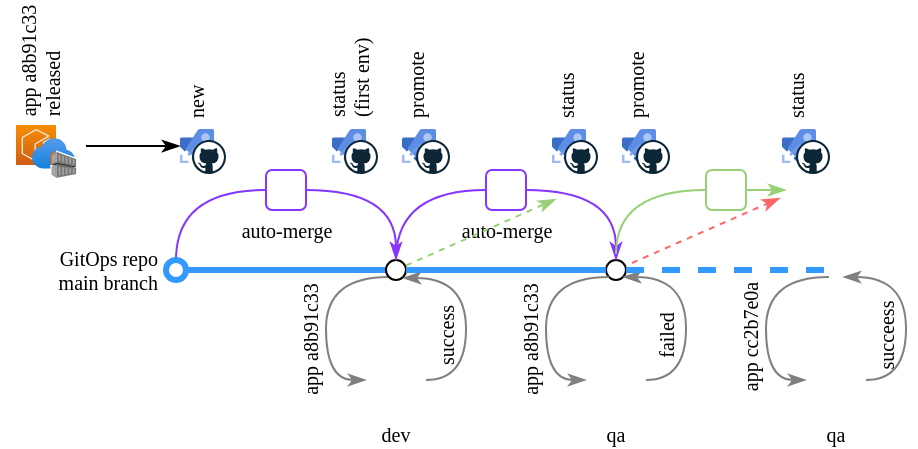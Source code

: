 <mxfile version="15.8.7" type="device" pages="5"><diagram id="cbxGr4JbIBgFIC-an3pX" name="full-image"><mxGraphModel dx="331" dy="239" grid="1" gridSize="10" guides="1" tooltips="1" connect="1" arrows="1" fold="1" page="1" pageScale="1" pageWidth="850" pageHeight="1100" math="0" shadow="0"><root><mxCell id="0"/><mxCell id="1" parent="0"/><mxCell id="puLs96pbkM5Z50uj5b0I-30" value="" style="ellipse;whiteSpace=wrap;html=1;aspect=fixed;" parent="1" vertex="1"><mxGeometry x="330" y="165" width="10" height="10" as="geometry"/></mxCell><mxCell id="puLs96pbkM5Z50uj5b0I-57" style="orthogonalLoop=1;jettySize=auto;html=1;entryX=0;entryY=0.75;entryDx=0;entryDy=0;fontColor=default;endArrow=classicThin;endFill=1;strokeColor=#FF6666;rounded=0;dashed=1;startArrow=none;startFill=0;" parent="1" source="puLs96pbkM5Z50uj5b0I-39" target="puLs96pbkM5Z50uj5b0I-56" edge="1"><mxGeometry relative="1" as="geometry"/></mxCell><mxCell id="puLs96pbkM5Z50uj5b0I-39" value="" style="shape=image;html=1;verticalAlign=top;verticalLabelPosition=bottom;labelBackgroundColor=#ffffff;imageAspect=0;aspect=fixed;image=https://cdn3.iconfinder.com/data/icons/flat-actions-icons-9/792/Close_Icon_Dark-128.png" parent="1" vertex="1"><mxGeometry x="327" y="162" width="16" height="16" as="geometry"/></mxCell><mxCell id="puLs96pbkM5Z50uj5b0I-5" style="edgeStyle=orthogonalEdgeStyle;rounded=0;orthogonalLoop=1;jettySize=auto;html=1;entryX=0;entryY=0.5;entryDx=0;entryDy=0;endArrow=none;endFill=0;strokeColor=#3399FF;strokeWidth=3;" parent="1" source="puLs96pbkM5Z50uj5b0I-3" target="puLs96pbkM5Z50uj5b0I-4" edge="1"><mxGeometry relative="1" as="geometry"/></mxCell><mxCell id="puLs96pbkM5Z50uj5b0I-9" style="edgeStyle=orthogonalEdgeStyle;curved=1;rounded=0;orthogonalLoop=1;jettySize=auto;html=1;endArrow=none;endFill=0;exitX=0.5;exitY=0;exitDx=0;exitDy=0;entryX=0;entryY=0.5;entryDx=0;entryDy=0;strokeColor=#8636FF;" parent="1" source="puLs96pbkM5Z50uj5b0I-3" target="puLs96pbkM5Z50uj5b0I-8" edge="1"><mxGeometry relative="1" as="geometry"><mxPoint x="150" y="130" as="targetPoint"/><Array as="points"><mxPoint x="115" y="130"/></Array></mxGeometry></mxCell><mxCell id="puLs96pbkM5Z50uj5b0I-3" value="" style="ellipse;whiteSpace=wrap;html=1;aspect=fixed;strokeColor=#3399FF;strokeWidth=3;" parent="1" vertex="1"><mxGeometry x="110" y="165" width="10" height="10" as="geometry"/></mxCell><mxCell id="puLs96pbkM5Z50uj5b0I-20" style="edgeStyle=orthogonalEdgeStyle;curved=1;orthogonalLoop=1;jettySize=auto;html=1;entryX=0;entryY=0.5;entryDx=0;entryDy=0;endArrow=classicThin;endFill=1;exitX=0;exitY=1;exitDx=0;exitDy=0;strokeColor=#808080;" parent="1" source="puLs96pbkM5Z50uj5b0I-4" target="puLs96pbkM5Z50uj5b0I-16" edge="1"><mxGeometry relative="1" as="geometry"><Array as="points"><mxPoint x="190" y="174"/><mxPoint x="190" y="225"/></Array></mxGeometry></mxCell><mxCell id="puLs96pbkM5Z50uj5b0I-4" value="" style="ellipse;whiteSpace=wrap;html=1;aspect=fixed;" parent="1" vertex="1"><mxGeometry x="220" y="165" width="10" height="10" as="geometry"/></mxCell><mxCell id="puLs96pbkM5Z50uj5b0I-12" style="edgeStyle=orthogonalEdgeStyle;curved=1;orthogonalLoop=1;jettySize=auto;html=1;exitX=1;exitY=0.5;exitDx=0;exitDy=0;entryX=0.5;entryY=0;entryDx=0;entryDy=0;endArrow=classicThin;endFill=1;strokeColor=#8636FF;" parent="1" source="puLs96pbkM5Z50uj5b0I-8" target="puLs96pbkM5Z50uj5b0I-4" edge="1"><mxGeometry relative="1" as="geometry"/></mxCell><mxCell id="puLs96pbkM5Z50uj5b0I-21" style="edgeStyle=orthogonalEdgeStyle;curved=1;orthogonalLoop=1;jettySize=auto;html=1;entryX=1;entryY=1;entryDx=0;entryDy=0;endArrow=classicThin;endFill=1;exitX=1;exitY=0.5;exitDx=0;exitDy=0;strokeColor=#808080;" parent="1" source="puLs96pbkM5Z50uj5b0I-16" target="puLs96pbkM5Z50uj5b0I-4" edge="1"><mxGeometry relative="1" as="geometry"><mxPoint x="315" y="175" as="targetPoint"/><Array as="points"><mxPoint x="260" y="225"/><mxPoint x="260" y="174"/><mxPoint x="229" y="174"/></Array></mxGeometry></mxCell><mxCell id="puLs96pbkM5Z50uj5b0I-16" value="dev" style="shape=image;verticalLabelPosition=bottom;labelBackgroundColor=#ffffff;verticalAlign=top;aspect=fixed;imageAspect=0;image=https://cncf-branding.netlify.app/img/projects/flux/icon/color/flux-icon-color.svg;fontFamily=Garamond;fontSize=10;" parent="1" vertex="1"><mxGeometry x="210" y="210" width="30" height="30" as="geometry"/></mxCell><mxCell id="puLs96pbkM5Z50uj5b0I-27" style="edgeStyle=orthogonalEdgeStyle;curved=1;rounded=0;orthogonalLoop=1;jettySize=auto;html=1;entryX=0;entryY=0.5;entryDx=0;entryDy=0;endArrow=none;endFill=0;exitX=0.5;exitY=0;exitDx=0;exitDy=0;strokeColor=#8636FF;" parent="1" source="puLs96pbkM5Z50uj5b0I-4" target="puLs96pbkM5Z50uj5b0I-44" edge="1"><mxGeometry relative="1" as="geometry"><mxPoint x="230" y="152.5" as="sourcePoint"/><mxPoint x="270" y="130" as="targetPoint"/><Array as="points"><mxPoint x="225" y="130"/></Array></mxGeometry></mxCell><mxCell id="puLs96pbkM5Z50uj5b0I-28" style="edgeStyle=orthogonalEdgeStyle;curved=1;orthogonalLoop=1;jettySize=auto;html=1;exitX=1;exitY=0.5;exitDx=0;exitDy=0;entryX=0.5;entryY=0;entryDx=0;entryDy=0;endArrow=classicThin;endFill=1;strokeColor=#8636FF;" parent="1" source="puLs96pbkM5Z50uj5b0I-44" target="puLs96pbkM5Z50uj5b0I-30" edge="1"><mxGeometry relative="1" as="geometry"><mxPoint x="290" y="130" as="sourcePoint"/><mxPoint x="340" y="152.5" as="targetPoint"/></mxGeometry></mxCell><mxCell id="puLs96pbkM5Z50uj5b0I-33" value="" style="shape=image;html=1;verticalAlign=top;verticalLabelPosition=bottom;labelBackgroundColor=#ffffff;imageAspect=0;aspect=fixed;image=https://cdn4.iconfinder.com/data/icons/web-ui-color/128/Checkmark-128.png" parent="1" vertex="1"><mxGeometry x="220" y="165" width="10" height="10" as="geometry"/></mxCell><mxCell id="puLs96pbkM5Z50uj5b0I-41" style="edgeStyle=orthogonalEdgeStyle;curved=1;orthogonalLoop=1;jettySize=auto;html=1;entryX=1;entryY=1;entryDx=0;entryDy=0;endArrow=classicThin;endFill=1;exitX=1;exitY=0.5;exitDx=0;exitDy=0;strokeColor=#808080;" parent="1" source="puLs96pbkM5Z50uj5b0I-34" target="puLs96pbkM5Z50uj5b0I-30" edge="1"><mxGeometry relative="1" as="geometry"><Array as="points"><mxPoint x="370" y="225"/><mxPoint x="370" y="173"/></Array></mxGeometry></mxCell><mxCell id="puLs96pbkM5Z50uj5b0I-34" value="qa" style="shape=image;verticalLabelPosition=bottom;labelBackgroundColor=#ffffff;verticalAlign=top;aspect=fixed;imageAspect=0;image=https://cncf-branding.netlify.app/img/projects/flux/icon/color/flux-icon-color.svg;fontFamily=Garamond;fontSize=10;" parent="1" vertex="1"><mxGeometry x="320" y="210" width="30" height="30" as="geometry"/></mxCell><mxCell id="puLs96pbkM5Z50uj5b0I-36" value="" style="edgeStyle=orthogonalEdgeStyle;curved=1;orthogonalLoop=1;jettySize=auto;html=1;endArrow=none;endFill=0;entryX=0;entryY=0.5;entryDx=0;entryDy=0;strokeColor=#3399FF;strokeWidth=3;" parent="1" source="puLs96pbkM5Z50uj5b0I-4" target="puLs96pbkM5Z50uj5b0I-30" edge="1"><mxGeometry relative="1" as="geometry"><mxPoint x="230" y="170" as="sourcePoint"/><mxPoint x="320" y="170" as="targetPoint"/></mxGeometry></mxCell><mxCell id="puLs96pbkM5Z50uj5b0I-40" style="edgeStyle=orthogonalEdgeStyle;curved=1;orthogonalLoop=1;jettySize=auto;html=1;entryX=0;entryY=0.5;entryDx=0;entryDy=0;endArrow=classicThin;endFill=1;exitX=0;exitY=1;exitDx=0;exitDy=0;strokeColor=#808080;" parent="1" source="puLs96pbkM5Z50uj5b0I-30" target="puLs96pbkM5Z50uj5b0I-34" edge="1"><mxGeometry relative="1" as="geometry"><Array as="points"><mxPoint x="300" y="173"/><mxPoint x="300" y="225"/></Array></mxGeometry></mxCell><mxCell id="puLs96pbkM5Z50uj5b0I-53" style="edgeStyle=orthogonalEdgeStyle;curved=1;orthogonalLoop=1;jettySize=auto;html=1;entryX=0;entryY=0.5;entryDx=0;entryDy=0;endArrow=none;endFill=0;exitX=1;exitY=0.5;exitDx=0;exitDy=0;dashed=1;strokeColor=#3399FF;strokeWidth=3;" parent="1" source="puLs96pbkM5Z50uj5b0I-30" edge="1"><mxGeometry relative="1" as="geometry"><mxPoint x="440" y="170" as="targetPoint"/></mxGeometry></mxCell><mxCell id="puLs96pbkM5Z50uj5b0I-74" style="edgeStyle=none;rounded=0;orthogonalLoop=1;jettySize=auto;html=1;fontFamily=Garamond;fontSize=10;fontColor=default;startArrow=none;startFill=0;endArrow=classicThin;endFill=1;strokeColor=#000000;strokeWidth=1;" parent="1" target="puLs96pbkM5Z50uj5b0I-68" edge="1"><mxGeometry relative="1" as="geometry"><mxPoint x="70" y="108" as="sourcePoint"/></mxGeometry></mxCell><mxCell id="puLs96pbkM5Z50uj5b0I-48" style="edgeStyle=orthogonalEdgeStyle;curved=1;rounded=0;orthogonalLoop=1;jettySize=auto;html=1;entryX=0;entryY=0.5;entryDx=0;entryDy=0;endArrow=none;endFill=0;exitX=0.5;exitY=0;exitDx=0;exitDy=0;strokeColor=#97D077;" parent="1" source="puLs96pbkM5Z50uj5b0I-39" target="puLs96pbkM5Z50uj5b0I-50" edge="1"><mxGeometry relative="1" as="geometry"><mxPoint x="340" y="165" as="sourcePoint"/><mxPoint x="385" y="130" as="targetPoint"/><Array as="points"><mxPoint x="335" y="130"/></Array></mxGeometry></mxCell><mxCell id="puLs96pbkM5Z50uj5b0I-52" style="edgeStyle=orthogonalEdgeStyle;curved=1;orthogonalLoop=1;jettySize=auto;html=1;exitX=1;exitY=0.5;exitDx=0;exitDy=0;endArrow=classicThin;endFill=1;strokeColor=#97D077;" parent="1" source="puLs96pbkM5Z50uj5b0I-50" edge="1"><mxGeometry relative="1" as="geometry"><mxPoint x="405" y="130" as="sourcePoint"/><mxPoint x="420" y="130" as="targetPoint"/></mxGeometry></mxCell><mxCell id="puLs96pbkM5Z50uj5b0I-8" value="" style="rounded=1;whiteSpace=wrap;html=1;strokeColor=#8636FF;" parent="1" vertex="1"><mxGeometry x="160" y="120" width="20" height="20" as="geometry"/></mxCell><mxCell id="puLs96pbkM5Z50uj5b0I-6" value="auto-merge" style="shape=image;html=1;verticalAlign=top;verticalLabelPosition=bottom;labelBackgroundColor=#ffffff;imageAspect=0;aspect=fixed;image=https://cdn0.iconfinder.com/data/icons/octicons/1024/git-pull-request-128.png;imageBackground=none;imageBorder=none;fontColor=default;fontFamily=Garamond;fontSize=10;" parent="1" vertex="1"><mxGeometry x="162" y="122" width="16" height="16" as="geometry"/></mxCell><mxCell id="puLs96pbkM5Z50uj5b0I-44" value="" style="rounded=1;whiteSpace=wrap;html=1;strokeColor=#8636FF;" parent="1" vertex="1"><mxGeometry x="270" y="120" width="20" height="20" as="geometry"/></mxCell><mxCell id="puLs96pbkM5Z50uj5b0I-45" value="auto-merge" style="shape=image;html=1;verticalAlign=top;verticalLabelPosition=bottom;labelBackgroundColor=#ffffff;imageAspect=0;aspect=fixed;image=https://cdn0.iconfinder.com/data/icons/octicons/1024/git-pull-request-128.png;fontSize=10;fontFamily=Garamond;" parent="1" vertex="1"><mxGeometry x="272" y="122" width="16" height="16" as="geometry"/></mxCell><mxCell id="puLs96pbkM5Z50uj5b0I-50" value="" style="rounded=1;whiteSpace=wrap;html=1;strokeColor=#97D077;" parent="1" vertex="1"><mxGeometry x="380" y="120" width="20" height="20" as="geometry"/></mxCell><mxCell id="puLs96pbkM5Z50uj5b0I-51" value="" style="shape=image;html=1;verticalAlign=top;verticalLabelPosition=bottom;labelBackgroundColor=#ffffff;imageAspect=0;aspect=fixed;image=https://cdn0.iconfinder.com/data/icons/octicons/1024/git-pull-request-128.png" parent="1" vertex="1"><mxGeometry x="382" y="122" width="16" height="16" as="geometry"/></mxCell><mxCell id="puLs96pbkM5Z50uj5b0I-54" value="" style="shape=image;html=1;verticalAlign=top;verticalLabelPosition=bottom;labelBackgroundColor=#ffffff;imageAspect=0;aspect=fixed;image=https://cdn4.iconfinder.com/data/icons/web-ui-color/128/Checkmark-128.png" parent="1" vertex="1"><mxGeometry x="195" y="127" width="10" height="10" as="geometry"/></mxCell><mxCell id="puLs96pbkM5Z50uj5b0I-55" value="" style="shape=image;html=1;verticalAlign=top;verticalLabelPosition=bottom;labelBackgroundColor=#ffffff;imageAspect=0;aspect=fixed;image=https://cdn4.iconfinder.com/data/icons/web-ui-color/128/Checkmark-128.png" parent="1" vertex="1"><mxGeometry x="305" y="127" width="10" height="10" as="geometry"/></mxCell><mxCell id="puLs96pbkM5Z50uj5b0I-56" value="" style="shape=image;html=1;verticalAlign=top;verticalLabelPosition=bottom;labelBackgroundColor=#ffffff;imageAspect=0;aspect=fixed;image=https://cdn3.iconfinder.com/data/icons/flat-actions-icons-9/792/Close_Icon_Dark-128.png" parent="1" vertex="1"><mxGeometry x="417" y="122" width="16" height="16" as="geometry"/></mxCell><mxCell id="puLs96pbkM5Z50uj5b0I-60" value="GitOps repo&lt;br style=&quot;font-size: 10px;&quot;&gt;main branch" style="text;html=1;align=right;verticalAlign=middle;resizable=0;points=[];autosize=1;strokeColor=none;fillColor=none;fontColor=default;fontFamily=Garamond;fontSize=10;" parent="1" vertex="1"><mxGeometry x="27" y="155" width="80" height="30" as="geometry"/></mxCell><mxCell id="puLs96pbkM5Z50uj5b0I-61" value="&lt;div&gt;new&lt;br&gt;&lt;/div&gt;" style="text;html=1;align=left;verticalAlign=middle;resizable=0;points=[];autosize=1;strokeColor=none;fillColor=none;fontFamily=Garamond;fontColor=default;horizontal=0;fontSize=10;" parent="1" vertex="1"><mxGeometry x="110" y="66" width="30" height="30" as="geometry"/></mxCell><mxCell id="puLs96pbkM5Z50uj5b0I-63" value="&lt;div&gt;promote&lt;/div&gt;" style="text;html=1;align=left;verticalAlign=middle;resizable=0;points=[];autosize=1;strokeColor=none;fillColor=none;fontFamily=Garamond;fontColor=default;horizontal=0;fontSize=10;" parent="1" vertex="1"><mxGeometry x="220" y="46" width="30" height="50" as="geometry"/></mxCell><mxCell id="puLs96pbkM5Z50uj5b0I-64" value="status&lt;br&gt;(first env)" style="text;html=1;align=left;verticalAlign=middle;resizable=0;points=[];autosize=1;strokeColor=none;fillColor=none;fontFamily=Garamond;fontColor=default;horizontal=0;fontSize=10;" parent="1" vertex="1"><mxGeometry x="181.5" y="46" width="40" height="50" as="geometry"/></mxCell><mxCell id="puLs96pbkM5Z50uj5b0I-65" value="status" style="text;html=1;align=left;verticalAlign=middle;resizable=0;points=[];autosize=1;strokeColor=none;fillColor=none;fontFamily=Garamond;fontColor=default;horizontal=0;fontSize=10;" parent="1" vertex="1"><mxGeometry x="295" y="56" width="30" height="40" as="geometry"/></mxCell><mxCell id="puLs96pbkM5Z50uj5b0I-66" value="&lt;div&gt;promote&lt;/div&gt;" style="text;html=1;align=left;verticalAlign=middle;resizable=0;points=[];autosize=1;strokeColor=none;fillColor=none;fontFamily=Garamond;fontColor=default;horizontal=0;fontSize=10;" parent="1" vertex="1"><mxGeometry x="330" y="46" width="30" height="50" as="geometry"/></mxCell><mxCell id="puLs96pbkM5Z50uj5b0I-67" value="status" style="text;html=1;align=left;verticalAlign=middle;resizable=0;points=[];autosize=1;strokeColor=none;fillColor=none;fontFamily=Garamond;fontColor=default;horizontal=0;fontSize=10;" parent="1" vertex="1"><mxGeometry x="410" y="56" width="30" height="40" as="geometry"/></mxCell><mxCell id="puLs96pbkM5Z50uj5b0I-68" value="" style="sketch=0;aspect=fixed;html=1;points=[];align=center;image;fontSize=12;image=img/lib/mscae/Azure_Pipelines.svg;fontFamily=Garamond;fontColor=default;strokeColor=#97D077;strokeWidth=3;fillColor=#8636FF;" parent="1" vertex="1"><mxGeometry x="117" y="99.56" width="17" height="17" as="geometry"/></mxCell><mxCell id="puLs96pbkM5Z50uj5b0I-69" value="" style="sketch=0;aspect=fixed;html=1;points=[];align=center;image;fontSize=12;image=img/lib/mscae/Azure_Pipelines.svg;fontFamily=Garamond;fontColor=default;strokeColor=#97D077;strokeWidth=3;fillColor=#8636FF;" parent="1" vertex="1"><mxGeometry x="193" y="99.56" width="17" height="17" as="geometry"/></mxCell><mxCell id="puLs96pbkM5Z50uj5b0I-70" value="" style="sketch=0;aspect=fixed;html=1;points=[];align=center;image;fontSize=12;image=img/lib/mscae/Azure_Pipelines.svg;fontFamily=Garamond;fontColor=default;strokeColor=#97D077;strokeWidth=3;fillColor=#8636FF;" parent="1" vertex="1"><mxGeometry x="228" y="99.56" width="17" height="17" as="geometry"/></mxCell><mxCell id="puLs96pbkM5Z50uj5b0I-71" value="" style="sketch=0;aspect=fixed;html=1;points=[];align=center;image;fontSize=12;image=img/lib/mscae/Azure_Pipelines.svg;fontFamily=Garamond;fontColor=default;strokeColor=#97D077;strokeWidth=3;fillColor=#8636FF;" parent="1" vertex="1"><mxGeometry x="303" y="99.56" width="17" height="17" as="geometry"/></mxCell><mxCell id="puLs96pbkM5Z50uj5b0I-72" value="" style="sketch=0;aspect=fixed;html=1;points=[];align=center;image;fontSize=12;image=img/lib/mscae/Azure_Pipelines.svg;fontFamily=Garamond;fontColor=default;strokeColor=#97D077;strokeWidth=3;fillColor=#8636FF;" parent="1" vertex="1"><mxGeometry x="338" y="99.56" width="17" height="17" as="geometry"/></mxCell><mxCell id="puLs96pbkM5Z50uj5b0I-73" value="" style="sketch=0;aspect=fixed;html=1;points=[];align=center;image;fontSize=12;image=img/lib/mscae/Azure_Pipelines.svg;fontFamily=Garamond;fontColor=default;strokeColor=#97D077;strokeWidth=3;fillColor=#8636FF;" parent="1" vertex="1"><mxGeometry x="418" y="99.56" width="17" height="17" as="geometry"/></mxCell><mxCell id="puLs96pbkM5Z50uj5b0I-75" value="app a8b91c33&lt;br&gt;released" style="text;html=1;align=left;verticalAlign=middle;resizable=0;points=[];autosize=1;strokeColor=none;fillColor=none;fontFamily=Garamond;fontColor=default;horizontal=0;fontSize=10;" parent="1" vertex="1"><mxGeometry x="27.16" y="35" width="40" height="60" as="geometry"/></mxCell><mxCell id="puVH_3Fs8SwRFfY_n0i0-1" value="" style="dashed=0;outlineConnect=0;html=1;align=center;labelPosition=center;verticalLabelPosition=bottom;verticalAlign=top;shape=mxgraph.weblogos.github" parent="1" vertex="1"><mxGeometry x="123" y="105" width="17" height="17" as="geometry"/></mxCell><mxCell id="puVH_3Fs8SwRFfY_n0i0-3" value="" style="group" parent="1" vertex="1" connectable="0"><mxGeometry x="35" y="97.5" width="30.16" height="26.5" as="geometry"/></mxCell><mxCell id="puVH_3Fs8SwRFfY_n0i0-2" value="" style="sketch=0;points=[[0,0,0],[0.25,0,0],[0.5,0,0],[0.75,0,0],[1,0,0],[0,1,0],[0.25,1,0],[0.5,1,0],[0.75,1,0],[1,1,0],[0,0.25,0],[0,0.5,0],[0,0.75,0],[1,0.25,0],[1,0.5,0],[1,0.75,0]];outlineConnect=0;fontColor=#232F3E;gradientColor=#F78E04;gradientDirection=north;fillColor=#D05C17;strokeColor=#ffffff;dashed=0;verticalLabelPosition=bottom;verticalAlign=top;align=center;html=1;fontSize=12;fontStyle=0;aspect=fixed;shape=mxgraph.aws4.resourceIcon;resIcon=mxgraph.aws4.ecr;" parent="puVH_3Fs8SwRFfY_n0i0-3" vertex="1"><mxGeometry width="20" height="20" as="geometry"/></mxCell><mxCell id="puLs96pbkM5Z50uj5b0I-46" value="" style="aspect=fixed;html=1;points=[];align=center;image;fontSize=12;image=img/lib/azure2/containers/Container_Registries.svg;" parent="puVH_3Fs8SwRFfY_n0i0-3" vertex="1"><mxGeometry x="8" y="6.62" width="22.16" height="19.88" as="geometry"/></mxCell><mxCell id="puVH_3Fs8SwRFfY_n0i0-4" value="" style="dashed=0;outlineConnect=0;html=1;align=center;labelPosition=center;verticalLabelPosition=bottom;verticalAlign=top;shape=mxgraph.weblogos.github" parent="1" vertex="1"><mxGeometry x="199" y="105" width="17" height="17" as="geometry"/></mxCell><mxCell id="puVH_3Fs8SwRFfY_n0i0-5" value="" style="dashed=0;outlineConnect=0;html=1;align=center;labelPosition=center;verticalLabelPosition=bottom;verticalAlign=top;shape=mxgraph.weblogos.github" parent="1" vertex="1"><mxGeometry x="235" y="105" width="17" height="17" as="geometry"/></mxCell><mxCell id="puVH_3Fs8SwRFfY_n0i0-6" value="" style="dashed=0;outlineConnect=0;html=1;align=center;labelPosition=center;verticalLabelPosition=bottom;verticalAlign=top;shape=mxgraph.weblogos.github" parent="1" vertex="1"><mxGeometry x="309" y="105" width="17" height="17" as="geometry"/></mxCell><mxCell id="puVH_3Fs8SwRFfY_n0i0-7" value="" style="dashed=0;outlineConnect=0;html=1;align=center;labelPosition=center;verticalLabelPosition=bottom;verticalAlign=top;shape=mxgraph.weblogos.github" parent="1" vertex="1"><mxGeometry x="345" y="105" width="17" height="17" as="geometry"/></mxCell><mxCell id="puVH_3Fs8SwRFfY_n0i0-8" value="" style="dashed=0;outlineConnect=0;html=1;align=center;labelPosition=center;verticalLabelPosition=bottom;verticalAlign=top;shape=mxgraph.weblogos.github" parent="1" vertex="1"><mxGeometry x="425" y="105" width="17" height="17" as="geometry"/></mxCell><mxCell id="puVH_3Fs8SwRFfY_n0i0-9" value="&lt;div&gt;&lt;/div&gt;&lt;span style=&quot;text-align: left&quot;&gt;&lt;div style=&quot;text-align: center&quot;&gt;&lt;span&gt;app a8b91c33&lt;/span&gt;&lt;/div&gt;&lt;/span&gt;" style="text;html=1;align=center;verticalAlign=middle;resizable=0;points=[];autosize=1;strokeColor=none;fillColor=none;fontFamily=Garamond;fontColor=default;horizontal=0;fontSize=10;" parent="1" vertex="1"><mxGeometry x="167" y="175" width="30" height="60" as="geometry"/></mxCell><mxCell id="puVH_3Fs8SwRFfY_n0i0-10" value="&lt;div&gt;success&lt;br&gt;&lt;/div&gt;" style="text;html=1;align=center;verticalAlign=middle;resizable=0;points=[];autosize=1;strokeColor=none;fillColor=none;fontFamily=Garamond;fontColor=default;horizontal=0;fontSize=10;" parent="1" vertex="1"><mxGeometry x="235" y="183" width="30" height="40" as="geometry"/></mxCell><mxCell id="puVH_3Fs8SwRFfY_n0i0-11" value="&lt;div&gt;&lt;/div&gt;&lt;span style=&quot;text-align: left&quot;&gt;&lt;div style=&quot;text-align: center&quot;&gt;&lt;span&gt;app a8b91c33&lt;/span&gt;&lt;/div&gt;&lt;/span&gt;" style="text;html=1;align=center;verticalAlign=middle;resizable=0;points=[];autosize=1;strokeColor=none;fillColor=none;fontFamily=Garamond;fontColor=default;horizontal=0;fontSize=10;" parent="1" vertex="1"><mxGeometry x="277" y="175" width="30" height="60" as="geometry"/></mxCell><mxCell id="puVH_3Fs8SwRFfY_n0i0-12" value="&lt;div&gt;failed&lt;br&gt;&lt;/div&gt;" style="text;html=1;align=center;verticalAlign=middle;resizable=0;points=[];autosize=1;strokeColor=none;fillColor=none;fontFamily=Garamond;fontColor=default;horizontal=0;fontSize=10;" parent="1" vertex="1"><mxGeometry x="345" y="188" width="30" height="30" as="geometry"/></mxCell><mxCell id="puLs96pbkM5Z50uj5b0I-59" style="edgeStyle=none;rounded=0;orthogonalLoop=1;jettySize=auto;html=1;entryX=0;entryY=0.75;entryDx=0;entryDy=0;dashed=1;fontColor=default;startArrow=none;startFill=0;endArrow=classicThin;endFill=1;strokeColor=#97D077;" parent="1" source="puLs96pbkM5Z50uj5b0I-33" target="puLs96pbkM5Z50uj5b0I-55" edge="1"><mxGeometry relative="1" as="geometry"/></mxCell><mxCell id="9aKBDTFIJXVeuhklpER_-1" value="qa" style="shape=image;verticalLabelPosition=bottom;labelBackgroundColor=#ffffff;verticalAlign=top;aspect=fixed;imageAspect=0;image=https://cncf-branding.netlify.app/img/projects/flux/icon/color/flux-icon-color.svg;fontFamily=Garamond;fontSize=10;" vertex="1" parent="1"><mxGeometry x="430" y="210" width="30" height="30" as="geometry"/></mxCell><mxCell id="9aKBDTFIJXVeuhklpER_-2" value="&lt;div&gt;&lt;/div&gt;&lt;span style=&quot;text-align: left&quot;&gt;&lt;div style=&quot;text-align: center&quot;&gt;&lt;/div&gt;&lt;/span&gt;&amp;nbsp;app cc2b7e0a" style="text;html=1;align=center;verticalAlign=middle;resizable=0;points=[];autosize=1;strokeColor=none;fillColor=none;fontFamily=Garamond;fontColor=default;horizontal=0;fontSize=10;" vertex="1" parent="1"><mxGeometry x="387" y="175" width="30" height="60" as="geometry"/></mxCell><mxCell id="9aKBDTFIJXVeuhklpER_-3" style="edgeStyle=orthogonalEdgeStyle;curved=1;orthogonalLoop=1;jettySize=auto;html=1;entryX=0;entryY=0.5;entryDx=0;entryDy=0;endArrow=classicThin;endFill=1;exitX=0;exitY=1;exitDx=0;exitDy=0;strokeColor=#808080;" edge="1" target="9aKBDTFIJXVeuhklpER_-1" parent="1"><mxGeometry relative="1" as="geometry"><Array as="points"><mxPoint x="410" y="173"/><mxPoint x="410" y="225"/></Array><mxPoint x="441.464" y="173.536" as="sourcePoint"/></mxGeometry></mxCell><mxCell id="9aKBDTFIJXVeuhklpER_-4" value="&lt;div&gt;succeess&lt;br&gt;&lt;/div&gt;" style="text;html=1;align=center;verticalAlign=middle;resizable=0;points=[];autosize=1;strokeColor=none;fillColor=none;fontFamily=Garamond;fontColor=default;horizontal=0;fontSize=10;" vertex="1" parent="1"><mxGeometry x="455" y="183" width="30" height="40" as="geometry"/></mxCell><mxCell id="9aKBDTFIJXVeuhklpER_-5" style="edgeStyle=orthogonalEdgeStyle;curved=1;orthogonalLoop=1;jettySize=auto;html=1;entryX=1;entryY=1;entryDx=0;entryDy=0;endArrow=classicThin;endFill=1;exitX=1;exitY=0.5;exitDx=0;exitDy=0;strokeColor=#808080;" edge="1" source="9aKBDTFIJXVeuhklpER_-1" parent="1"><mxGeometry relative="1" as="geometry"><Array as="points"><mxPoint x="480" y="225"/><mxPoint x="480" y="173"/></Array><mxPoint x="448.536" y="173.536" as="targetPoint"/></mxGeometry></mxCell></root></mxGraphModel></diagram><diagram id="3AzRusPPCpEuuE5x1s79" name="apply-dev"><mxGraphModel dx="569" dy="411" grid="1" gridSize="10" guides="1" tooltips="1" connect="1" arrows="1" fold="1" page="1" pageScale="1" pageWidth="850" pageHeight="1100" math="0" shadow="0"><root><mxCell id="ZkDzvgX8DoaWQriZmFsV-0"/><mxCell id="ZkDzvgX8DoaWQriZmFsV-1" parent="ZkDzvgX8DoaWQriZmFsV-0"/><mxCell id="-IUHx51z5TUVpvL-8wN9-121" style="edgeStyle=orthogonalEdgeStyle;rounded=0;orthogonalLoop=1;jettySize=auto;html=1;entryX=0;entryY=0.5;entryDx=0;entryDy=0;endArrow=none;endFill=0;strokeColor=#3399FF;strokeWidth=3;" edge="1" parent="ZkDzvgX8DoaWQriZmFsV-1" source="-IUHx51z5TUVpvL-8wN9-123" target="-IUHx51z5TUVpvL-8wN9-125"><mxGeometry relative="1" as="geometry"/></mxCell><mxCell id="-IUHx51z5TUVpvL-8wN9-122" style="edgeStyle=orthogonalEdgeStyle;curved=1;rounded=0;orthogonalLoop=1;jettySize=auto;html=1;endArrow=none;endFill=0;exitX=0.5;exitY=0;exitDx=0;exitDy=0;entryX=0;entryY=0.5;entryDx=0;entryDy=0;strokeColor=#8636FF;" edge="1" parent="ZkDzvgX8DoaWQriZmFsV-1" source="-IUHx51z5TUVpvL-8wN9-123" target="-IUHx51z5TUVpvL-8wN9-140"><mxGeometry relative="1" as="geometry"><mxPoint x="170" y="150" as="targetPoint"/><Array as="points"><mxPoint x="135" y="150"/></Array></mxGeometry></mxCell><mxCell id="-IUHx51z5TUVpvL-8wN9-123" value="" style="ellipse;whiteSpace=wrap;html=1;aspect=fixed;strokeColor=#3399FF;strokeWidth=3;" vertex="1" parent="ZkDzvgX8DoaWQriZmFsV-1"><mxGeometry x="130" y="185" width="10" height="10" as="geometry"/></mxCell><mxCell id="-IUHx51z5TUVpvL-8wN9-124" style="edgeStyle=orthogonalEdgeStyle;curved=1;orthogonalLoop=1;jettySize=auto;html=1;entryX=0;entryY=0.5;entryDx=0;entryDy=0;endArrow=classicThin;endFill=1;exitX=0;exitY=1;exitDx=0;exitDy=0;strokeColor=#808080;" edge="1" parent="ZkDzvgX8DoaWQriZmFsV-1" source="-IUHx51z5TUVpvL-8wN9-125" target="-IUHx51z5TUVpvL-8wN9-128"><mxGeometry relative="1" as="geometry"><Array as="points"><mxPoint x="210" y="194"/><mxPoint x="210" y="245"/></Array></mxGeometry></mxCell><mxCell id="-IUHx51z5TUVpvL-8wN9-125" value="" style="ellipse;whiteSpace=wrap;html=1;aspect=fixed;" vertex="1" parent="ZkDzvgX8DoaWQriZmFsV-1"><mxGeometry x="240" y="185" width="10" height="10" as="geometry"/></mxCell><mxCell id="-IUHx51z5TUVpvL-8wN9-126" style="edgeStyle=orthogonalEdgeStyle;curved=1;orthogonalLoop=1;jettySize=auto;html=1;exitX=1;exitY=0.5;exitDx=0;exitDy=0;entryX=0.5;entryY=0;entryDx=0;entryDy=0;endArrow=classicThin;endFill=1;strokeColor=#8636FF;" edge="1" parent="ZkDzvgX8DoaWQriZmFsV-1" source="-IUHx51z5TUVpvL-8wN9-140" target="-IUHx51z5TUVpvL-8wN9-125"><mxGeometry relative="1" as="geometry"/></mxCell><mxCell id="-IUHx51z5TUVpvL-8wN9-127" style="edgeStyle=orthogonalEdgeStyle;curved=1;orthogonalLoop=1;jettySize=auto;html=1;entryX=1;entryY=1;entryDx=0;entryDy=0;endArrow=classicThin;endFill=1;exitX=1;exitY=0.5;exitDx=0;exitDy=0;strokeColor=#808080;" edge="1" parent="ZkDzvgX8DoaWQriZmFsV-1" source="-IUHx51z5TUVpvL-8wN9-128" target="-IUHx51z5TUVpvL-8wN9-125"><mxGeometry relative="1" as="geometry"><mxPoint x="335" y="195" as="targetPoint"/><Array as="points"><mxPoint x="280" y="245"/><mxPoint x="280" y="194"/><mxPoint x="249" y="194"/></Array></mxGeometry></mxCell><mxCell id="-IUHx51z5TUVpvL-8wN9-128" value="dev" style="shape=image;verticalLabelPosition=bottom;labelBackgroundColor=#ffffff;verticalAlign=top;aspect=fixed;imageAspect=0;image=https://cncf-branding.netlify.app/img/projects/flux/icon/color/flux-icon-color.svg;fontFamily=Garamond;fontSize=10;" vertex="1" parent="ZkDzvgX8DoaWQriZmFsV-1"><mxGeometry x="230" y="230" width="30" height="30" as="geometry"/></mxCell><mxCell id="-IUHx51z5TUVpvL-8wN9-131" value="" style="shape=image;html=1;verticalAlign=top;verticalLabelPosition=bottom;labelBackgroundColor=#ffffff;imageAspect=0;aspect=fixed;image=https://cdn4.iconfinder.com/data/icons/web-ui-color/128/Checkmark-128.png" vertex="1" parent="ZkDzvgX8DoaWQriZmFsV-1"><mxGeometry x="240" y="185" width="10" height="10" as="geometry"/></mxCell><mxCell id="-IUHx51z5TUVpvL-8wN9-133" value="qa" style="shape=image;verticalLabelPosition=bottom;labelBackgroundColor=#ffffff;verticalAlign=top;aspect=fixed;imageAspect=0;image=https://cncf-branding.netlify.app/img/projects/flux/icon/color/flux-icon-color.svg;fontFamily=Garamond;fontSize=10;" vertex="1" parent="ZkDzvgX8DoaWQriZmFsV-1"><mxGeometry x="340" y="230" width="30" height="30" as="geometry"/></mxCell><mxCell id="-IUHx51z5TUVpvL-8wN9-134" value="" style="edgeStyle=orthogonalEdgeStyle;curved=1;orthogonalLoop=1;jettySize=auto;html=1;endArrow=none;endFill=0;entryX=0;entryY=0.5;entryDx=0;entryDy=0;strokeColor=#3399FF;strokeWidth=3;dashed=1;" edge="1" parent="ZkDzvgX8DoaWQriZmFsV-1" source="-IUHx51z5TUVpvL-8wN9-125"><mxGeometry relative="1" as="geometry"><mxPoint x="250" y="190" as="sourcePoint"/><mxPoint x="350" y="190" as="targetPoint"/></mxGeometry></mxCell><mxCell id="-IUHx51z5TUVpvL-8wN9-136" style="edgeStyle=orthogonalEdgeStyle;curved=1;orthogonalLoop=1;jettySize=auto;html=1;entryX=0;entryY=0.5;entryDx=0;entryDy=0;endArrow=none;endFill=0;exitX=1;exitY=0.5;exitDx=0;exitDy=0;dashed=1;strokeColor=#3399FF;strokeWidth=3;" edge="1" parent="ZkDzvgX8DoaWQriZmFsV-1"><mxGeometry relative="1" as="geometry"><mxPoint x="460" y="190" as="targetPoint"/><mxPoint x="360" y="190" as="sourcePoint"/></mxGeometry></mxCell><mxCell id="-IUHx51z5TUVpvL-8wN9-137" style="edgeStyle=none;rounded=0;orthogonalLoop=1;jettySize=auto;html=1;fontFamily=Garamond;fontSize=10;fontColor=default;startArrow=none;startFill=0;endArrow=classicThin;endFill=1;strokeColor=#000000;strokeWidth=1;" edge="1" parent="ZkDzvgX8DoaWQriZmFsV-1" target="-IUHx51z5TUVpvL-8wN9-156"><mxGeometry relative="1" as="geometry"><mxPoint x="90" y="128" as="sourcePoint"/></mxGeometry></mxCell><mxCell id="-IUHx51z5TUVpvL-8wN9-140" value="" style="rounded=1;whiteSpace=wrap;html=1;strokeColor=#8636FF;" vertex="1" parent="ZkDzvgX8DoaWQriZmFsV-1"><mxGeometry x="180" y="140" width="20" height="20" as="geometry"/></mxCell><mxCell id="-IUHx51z5TUVpvL-8wN9-141" value="auto-merge" style="shape=image;html=1;verticalAlign=top;verticalLabelPosition=bottom;labelBackgroundColor=#ffffff;imageAspect=0;aspect=fixed;image=https://cdn0.iconfinder.com/data/icons/octicons/1024/git-pull-request-128.png;imageBackground=none;imageBorder=none;fontColor=default;fontFamily=Garamond;fontSize=10;" vertex="1" parent="ZkDzvgX8DoaWQriZmFsV-1"><mxGeometry x="182" y="142" width="16" height="16" as="geometry"/></mxCell><mxCell id="-IUHx51z5TUVpvL-8wN9-146" value="" style="shape=image;html=1;verticalAlign=top;verticalLabelPosition=bottom;labelBackgroundColor=#ffffff;imageAspect=0;aspect=fixed;image=https://cdn4.iconfinder.com/data/icons/web-ui-color/128/Checkmark-128.png" vertex="1" parent="ZkDzvgX8DoaWQriZmFsV-1"><mxGeometry x="215" y="147" width="10" height="10" as="geometry"/></mxCell><mxCell id="-IUHx51z5TUVpvL-8wN9-149" value="GitOps repo&lt;br style=&quot;font-size: 10px;&quot;&gt;main branch" style="text;html=1;align=right;verticalAlign=middle;resizable=0;points=[];autosize=1;strokeColor=none;fillColor=none;fontColor=default;fontFamily=Garamond;fontSize=10;" vertex="1" parent="ZkDzvgX8DoaWQriZmFsV-1"><mxGeometry x="47" y="175" width="80" height="30" as="geometry"/></mxCell><mxCell id="-IUHx51z5TUVpvL-8wN9-150" value="&lt;div&gt;new&lt;br&gt;&lt;/div&gt;" style="text;html=1;align=left;verticalAlign=middle;resizable=0;points=[];autosize=1;strokeColor=none;fillColor=none;fontFamily=Garamond;fontColor=default;horizontal=0;fontSize=10;" vertex="1" parent="ZkDzvgX8DoaWQriZmFsV-1"><mxGeometry x="130" y="86" width="30" height="30" as="geometry"/></mxCell><mxCell id="-IUHx51z5TUVpvL-8wN9-152" value="status&lt;br&gt;(first env)" style="text;html=1;align=left;verticalAlign=middle;resizable=0;points=[];autosize=1;strokeColor=none;fillColor=none;fontFamily=Garamond;fontColor=default;horizontal=0;fontSize=10;" vertex="1" parent="ZkDzvgX8DoaWQriZmFsV-1"><mxGeometry x="201.5" y="66" width="40" height="50" as="geometry"/></mxCell><mxCell id="-IUHx51z5TUVpvL-8wN9-156" value="" style="sketch=0;aspect=fixed;html=1;points=[];align=center;image;fontSize=12;image=img/lib/mscae/Azure_Pipelines.svg;fontFamily=Garamond;fontColor=default;strokeColor=#97D077;strokeWidth=3;fillColor=#8636FF;" vertex="1" parent="ZkDzvgX8DoaWQriZmFsV-1"><mxGeometry x="137" y="119.56" width="17" height="17" as="geometry"/></mxCell><mxCell id="-IUHx51z5TUVpvL-8wN9-157" value="" style="sketch=0;aspect=fixed;html=1;points=[];align=center;image;fontSize=12;image=img/lib/mscae/Azure_Pipelines.svg;fontFamily=Garamond;fontColor=default;strokeColor=#97D077;strokeWidth=3;fillColor=#8636FF;" vertex="1" parent="ZkDzvgX8DoaWQriZmFsV-1"><mxGeometry x="213" y="119.56" width="17" height="17" as="geometry"/></mxCell><mxCell id="-IUHx51z5TUVpvL-8wN9-162" value="app a8b91c33&lt;br&gt;released" style="text;html=1;align=left;verticalAlign=middle;resizable=0;points=[];autosize=1;strokeColor=none;fillColor=none;fontFamily=Garamond;fontColor=default;horizontal=0;fontSize=10;" vertex="1" parent="ZkDzvgX8DoaWQriZmFsV-1"><mxGeometry x="47.16" y="55" width="40" height="60" as="geometry"/></mxCell><mxCell id="-IUHx51z5TUVpvL-8wN9-163" value="" style="dashed=0;outlineConnect=0;html=1;align=center;labelPosition=center;verticalLabelPosition=bottom;verticalAlign=top;shape=mxgraph.weblogos.github" vertex="1" parent="ZkDzvgX8DoaWQriZmFsV-1"><mxGeometry x="143" y="125" width="17" height="17" as="geometry"/></mxCell><mxCell id="-IUHx51z5TUVpvL-8wN9-164" value="" style="group" vertex="1" connectable="0" parent="ZkDzvgX8DoaWQriZmFsV-1"><mxGeometry x="55" y="117.5" width="30.16" height="26.5" as="geometry"/></mxCell><mxCell id="-IUHx51z5TUVpvL-8wN9-165" value="" style="sketch=0;points=[[0,0,0],[0.25,0,0],[0.5,0,0],[0.75,0,0],[1,0,0],[0,1,0],[0.25,1,0],[0.5,1,0],[0.75,1,0],[1,1,0],[0,0.25,0],[0,0.5,0],[0,0.75,0],[1,0.25,0],[1,0.5,0],[1,0.75,0]];outlineConnect=0;fontColor=#232F3E;gradientColor=#F78E04;gradientDirection=north;fillColor=#D05C17;strokeColor=#ffffff;dashed=0;verticalLabelPosition=bottom;verticalAlign=top;align=center;html=1;fontSize=12;fontStyle=0;aspect=fixed;shape=mxgraph.aws4.resourceIcon;resIcon=mxgraph.aws4.ecr;" vertex="1" parent="-IUHx51z5TUVpvL-8wN9-164"><mxGeometry width="20" height="20" as="geometry"/></mxCell><mxCell id="-IUHx51z5TUVpvL-8wN9-166" value="" style="aspect=fixed;html=1;points=[];align=center;image;fontSize=12;image=img/lib/azure2/containers/Container_Registries.svg;" vertex="1" parent="-IUHx51z5TUVpvL-8wN9-164"><mxGeometry x="8" y="6.62" width="22.16" height="19.88" as="geometry"/></mxCell><mxCell id="-IUHx51z5TUVpvL-8wN9-167" value="" style="dashed=0;outlineConnect=0;html=1;align=center;labelPosition=center;verticalLabelPosition=bottom;verticalAlign=top;shape=mxgraph.weblogos.github" vertex="1" parent="ZkDzvgX8DoaWQriZmFsV-1"><mxGeometry x="219" y="125" width="17" height="17" as="geometry"/></mxCell><mxCell id="-IUHx51z5TUVpvL-8wN9-172" value="&lt;div&gt;&lt;/div&gt;&lt;span style=&quot;text-align: left&quot;&gt;&lt;div style=&quot;text-align: center&quot;&gt;&lt;span&gt;app a8b91c33&lt;/span&gt;&lt;/div&gt;&lt;/span&gt;" style="text;html=1;align=center;verticalAlign=middle;resizable=0;points=[];autosize=1;strokeColor=none;fillColor=none;fontFamily=Garamond;fontColor=default;horizontal=0;fontSize=10;" vertex="1" parent="ZkDzvgX8DoaWQriZmFsV-1"><mxGeometry x="187" y="195" width="30" height="60" as="geometry"/></mxCell><mxCell id="-IUHx51z5TUVpvL-8wN9-173" value="&lt;div&gt;success&lt;br&gt;&lt;/div&gt;" style="text;html=1;align=center;verticalAlign=middle;resizable=0;points=[];autosize=1;strokeColor=none;fillColor=none;fontFamily=Garamond;fontColor=default;horizontal=0;fontSize=10;" vertex="1" parent="ZkDzvgX8DoaWQriZmFsV-1"><mxGeometry x="255" y="203" width="30" height="40" as="geometry"/></mxCell></root></mxGraphModel></diagram><diagram id="wWuVeBzHE_aEEx-Kl7MG" name="apply-qa"><mxGraphModel dx="395" dy="285" grid="1" gridSize="10" guides="1" tooltips="1" connect="1" arrows="1" fold="1" page="1" pageScale="1" pageWidth="850" pageHeight="1100" math="0" shadow="0"><root><mxCell id="UVRlrrhjV109v8kZDPsJ-0"/><mxCell id="UVRlrrhjV109v8kZDPsJ-1" parent="UVRlrrhjV109v8kZDPsJ-0"/><mxCell id="UVRlrrhjV109v8kZDPsJ-2" value="" style="ellipse;whiteSpace=wrap;html=1;aspect=fixed;" vertex="1" parent="UVRlrrhjV109v8kZDPsJ-1"><mxGeometry x="330" y="165" width="10" height="10" as="geometry"/></mxCell><mxCell id="UVRlrrhjV109v8kZDPsJ-4" value="" style="shape=image;html=1;verticalAlign=top;verticalLabelPosition=bottom;labelBackgroundColor=#ffffff;imageAspect=0;aspect=fixed;image=https://cdn3.iconfinder.com/data/icons/flat-actions-icons-9/792/Close_Icon_Dark-128.png" vertex="1" parent="UVRlrrhjV109v8kZDPsJ-1"><mxGeometry x="327" y="162" width="16" height="16" as="geometry"/></mxCell><mxCell id="UVRlrrhjV109v8kZDPsJ-5" style="edgeStyle=orthogonalEdgeStyle;rounded=0;orthogonalLoop=1;jettySize=auto;html=1;entryX=0;entryY=0.5;entryDx=0;entryDy=0;endArrow=none;endFill=0;strokeColor=#808080;strokeWidth=3;" edge="1" parent="UVRlrrhjV109v8kZDPsJ-1" source="UVRlrrhjV109v8kZDPsJ-7" target="UVRlrrhjV109v8kZDPsJ-9"><mxGeometry relative="1" as="geometry"/></mxCell><mxCell id="UVRlrrhjV109v8kZDPsJ-6" style="edgeStyle=orthogonalEdgeStyle;curved=1;rounded=0;orthogonalLoop=1;jettySize=auto;html=1;endArrow=none;endFill=0;exitX=0.5;exitY=0;exitDx=0;exitDy=0;entryX=0;entryY=0.5;entryDx=0;entryDy=0;strokeColor=#808080;" edge="1" parent="UVRlrrhjV109v8kZDPsJ-1" source="UVRlrrhjV109v8kZDPsJ-7" target="UVRlrrhjV109v8kZDPsJ-24"><mxGeometry relative="1" as="geometry"><mxPoint x="150" y="130" as="targetPoint"/><Array as="points"><mxPoint x="115" y="130"/></Array></mxGeometry></mxCell><mxCell id="UVRlrrhjV109v8kZDPsJ-7" value="" style="ellipse;whiteSpace=wrap;html=1;aspect=fixed;strokeColor=#808080;strokeWidth=3;" vertex="1" parent="UVRlrrhjV109v8kZDPsJ-1"><mxGeometry x="110" y="165" width="10" height="10" as="geometry"/></mxCell><mxCell id="UVRlrrhjV109v8kZDPsJ-9" value="" style="ellipse;whiteSpace=wrap;html=1;aspect=fixed;" vertex="1" parent="UVRlrrhjV109v8kZDPsJ-1"><mxGeometry x="220" y="165" width="10" height="10" as="geometry"/></mxCell><mxCell id="UVRlrrhjV109v8kZDPsJ-10" style="edgeStyle=orthogonalEdgeStyle;curved=1;orthogonalLoop=1;jettySize=auto;html=1;exitX=1;exitY=0.5;exitDx=0;exitDy=0;entryX=0.5;entryY=0;entryDx=0;entryDy=0;endArrow=classicThin;endFill=1;strokeColor=#808080;" edge="1" parent="UVRlrrhjV109v8kZDPsJ-1" source="UVRlrrhjV109v8kZDPsJ-24" target="UVRlrrhjV109v8kZDPsJ-9"><mxGeometry relative="1" as="geometry"/></mxCell><mxCell id="UVRlrrhjV109v8kZDPsJ-13" style="edgeStyle=orthogonalEdgeStyle;curved=1;rounded=0;orthogonalLoop=1;jettySize=auto;html=1;entryX=0;entryY=0.5;entryDx=0;entryDy=0;endArrow=none;endFill=0;exitX=0.5;exitY=0;exitDx=0;exitDy=0;strokeColor=#8636FF;" edge="1" parent="UVRlrrhjV109v8kZDPsJ-1" source="UVRlrrhjV109v8kZDPsJ-9" target="UVRlrrhjV109v8kZDPsJ-26"><mxGeometry relative="1" as="geometry"><mxPoint x="230" y="152.5" as="sourcePoint"/><mxPoint x="270" y="130" as="targetPoint"/><Array as="points"><mxPoint x="225" y="130"/></Array></mxGeometry></mxCell><mxCell id="UVRlrrhjV109v8kZDPsJ-14" style="edgeStyle=orthogonalEdgeStyle;curved=1;orthogonalLoop=1;jettySize=auto;html=1;exitX=1;exitY=0.5;exitDx=0;exitDy=0;entryX=0.5;entryY=0;entryDx=0;entryDy=0;endArrow=classicThin;endFill=1;strokeColor=#8636FF;" edge="1" parent="UVRlrrhjV109v8kZDPsJ-1" source="UVRlrrhjV109v8kZDPsJ-26" target="UVRlrrhjV109v8kZDPsJ-2"><mxGeometry relative="1" as="geometry"><mxPoint x="290" y="130" as="sourcePoint"/><mxPoint x="340" y="152.5" as="targetPoint"/></mxGeometry></mxCell><mxCell id="UVRlrrhjV109v8kZDPsJ-15" value="" style="shape=image;html=1;verticalAlign=top;verticalLabelPosition=bottom;labelBackgroundColor=#ffffff;imageAspect=0;aspect=fixed;image=https://cdn4.iconfinder.com/data/icons/web-ui-color/128/Checkmark-128.png" vertex="1" parent="UVRlrrhjV109v8kZDPsJ-1"><mxGeometry x="220" y="165" width="10" height="10" as="geometry"/></mxCell><mxCell id="UVRlrrhjV109v8kZDPsJ-16" style="edgeStyle=orthogonalEdgeStyle;curved=1;orthogonalLoop=1;jettySize=auto;html=1;entryX=1;entryY=1;entryDx=0;entryDy=0;endArrow=classicThin;endFill=1;exitX=1;exitY=0.5;exitDx=0;exitDy=0;strokeColor=#808080;" edge="1" parent="UVRlrrhjV109v8kZDPsJ-1" source="UVRlrrhjV109v8kZDPsJ-17" target="UVRlrrhjV109v8kZDPsJ-2"><mxGeometry relative="1" as="geometry"><Array as="points"><mxPoint x="370" y="225"/><mxPoint x="370" y="173"/></Array></mxGeometry></mxCell><mxCell id="UVRlrrhjV109v8kZDPsJ-17" value="qa" style="shape=image;verticalLabelPosition=bottom;labelBackgroundColor=#ffffff;verticalAlign=top;aspect=fixed;imageAspect=0;image=https://cncf-branding.netlify.app/img/projects/flux/icon/color/flux-icon-color.svg;fontFamily=Garamond;fontSize=10;" vertex="1" parent="UVRlrrhjV109v8kZDPsJ-1"><mxGeometry x="320" y="210" width="30" height="30" as="geometry"/></mxCell><mxCell id="UVRlrrhjV109v8kZDPsJ-18" value="" style="edgeStyle=orthogonalEdgeStyle;curved=1;orthogonalLoop=1;jettySize=auto;html=1;endArrow=none;endFill=0;entryX=0;entryY=0.5;entryDx=0;entryDy=0;strokeColor=#3399FF;strokeWidth=3;" edge="1" parent="UVRlrrhjV109v8kZDPsJ-1" source="UVRlrrhjV109v8kZDPsJ-9" target="UVRlrrhjV109v8kZDPsJ-2"><mxGeometry relative="1" as="geometry"><mxPoint x="230" y="170" as="sourcePoint"/><mxPoint x="320" y="170" as="targetPoint"/></mxGeometry></mxCell><mxCell id="UVRlrrhjV109v8kZDPsJ-19" style="edgeStyle=orthogonalEdgeStyle;curved=1;orthogonalLoop=1;jettySize=auto;html=1;entryX=0;entryY=0.5;entryDx=0;entryDy=0;endArrow=classicThin;endFill=1;exitX=0;exitY=1;exitDx=0;exitDy=0;strokeColor=#808080;" edge="1" parent="UVRlrrhjV109v8kZDPsJ-1" source="UVRlrrhjV109v8kZDPsJ-2" target="UVRlrrhjV109v8kZDPsJ-17"><mxGeometry relative="1" as="geometry"><Array as="points"><mxPoint x="300" y="173"/><mxPoint x="300" y="225"/></Array></mxGeometry></mxCell><mxCell id="UVRlrrhjV109v8kZDPsJ-20" style="edgeStyle=orthogonalEdgeStyle;curved=1;orthogonalLoop=1;jettySize=auto;html=1;entryX=0;entryY=0.5;entryDx=0;entryDy=0;endArrow=none;endFill=0;exitX=1;exitY=0.5;exitDx=0;exitDy=0;dashed=1;strokeColor=#3399FF;strokeWidth=3;" edge="1" parent="UVRlrrhjV109v8kZDPsJ-1" source="UVRlrrhjV109v8kZDPsJ-2"><mxGeometry relative="1" as="geometry"><mxPoint x="440" y="170" as="targetPoint"/></mxGeometry></mxCell><mxCell id="UVRlrrhjV109v8kZDPsJ-24" value="" style="rounded=1;whiteSpace=wrap;html=1;strokeColor=#808080;" vertex="1" parent="UVRlrrhjV109v8kZDPsJ-1"><mxGeometry x="160" y="120" width="20" height="20" as="geometry"/></mxCell><mxCell id="UVRlrrhjV109v8kZDPsJ-25" value="" style="shape=image;html=1;verticalAlign=top;verticalLabelPosition=bottom;labelBackgroundColor=#ffffff;imageAspect=0;aspect=fixed;image=https://cdn0.iconfinder.com/data/icons/octicons/1024/git-pull-request-128.png;imageBackground=none;imageBorder=none;fontColor=default;fontFamily=Garamond;fontSize=10;" vertex="1" parent="UVRlrrhjV109v8kZDPsJ-1"><mxGeometry x="162" y="122" width="16" height="16" as="geometry"/></mxCell><mxCell id="UVRlrrhjV109v8kZDPsJ-26" value="" style="rounded=1;whiteSpace=wrap;html=1;strokeColor=#8636FF;" vertex="1" parent="UVRlrrhjV109v8kZDPsJ-1"><mxGeometry x="270" y="120" width="20" height="20" as="geometry"/></mxCell><mxCell id="UVRlrrhjV109v8kZDPsJ-27" value="auto-merge" style="shape=image;html=1;verticalAlign=top;verticalLabelPosition=bottom;labelBackgroundColor=#ffffff;imageAspect=0;aspect=fixed;image=https://cdn0.iconfinder.com/data/icons/octicons/1024/git-pull-request-128.png;fontSize=10;fontFamily=Garamond;" vertex="1" parent="UVRlrrhjV109v8kZDPsJ-1"><mxGeometry x="272" y="122" width="16" height="16" as="geometry"/></mxCell><mxCell id="UVRlrrhjV109v8kZDPsJ-30" value="" style="shape=image;html=1;verticalAlign=top;verticalLabelPosition=bottom;labelBackgroundColor=#ffffff;imageAspect=0;aspect=fixed;image=https://cdn4.iconfinder.com/data/icons/web-ui-color/128/Checkmark-128.png" vertex="1" parent="UVRlrrhjV109v8kZDPsJ-1"><mxGeometry x="195" y="127" width="10" height="10" as="geometry"/></mxCell><mxCell id="UVRlrrhjV109v8kZDPsJ-31" value="" style="shape=image;html=1;verticalAlign=top;verticalLabelPosition=bottom;labelBackgroundColor=#ffffff;imageAspect=0;aspect=fixed;image=https://cdn4.iconfinder.com/data/icons/web-ui-color/128/Checkmark-128.png" vertex="1" parent="UVRlrrhjV109v8kZDPsJ-1"><mxGeometry x="305" y="127" width="10" height="10" as="geometry"/></mxCell><mxCell id="UVRlrrhjV109v8kZDPsJ-33" value="GitOps repo&lt;br style=&quot;font-size: 10px;&quot;&gt;main branch" style="text;html=1;align=right;verticalAlign=middle;resizable=0;points=[];autosize=1;strokeColor=none;fillColor=none;fontColor=default;fontFamily=Garamond;fontSize=10;" vertex="1" parent="UVRlrrhjV109v8kZDPsJ-1"><mxGeometry x="27" y="155" width="80" height="30" as="geometry"/></mxCell><mxCell id="UVRlrrhjV109v8kZDPsJ-35" value="&lt;div&gt;promote&lt;/div&gt;" style="text;html=1;align=left;verticalAlign=middle;resizable=0;points=[];autosize=1;strokeColor=none;fillColor=none;fontFamily=Garamond;fontColor=default;horizontal=0;fontSize=10;" vertex="1" parent="UVRlrrhjV109v8kZDPsJ-1"><mxGeometry x="220" y="46" width="30" height="50" as="geometry"/></mxCell><mxCell id="UVRlrrhjV109v8kZDPsJ-37" value="status" style="text;html=1;align=left;verticalAlign=middle;resizable=0;points=[];autosize=1;strokeColor=none;fillColor=none;fontFamily=Garamond;fontColor=default;horizontal=0;fontSize=10;" vertex="1" parent="UVRlrrhjV109v8kZDPsJ-1"><mxGeometry x="295" y="56" width="30" height="40" as="geometry"/></mxCell><mxCell id="UVRlrrhjV109v8kZDPsJ-42" value="" style="sketch=0;aspect=fixed;html=1;points=[];align=center;image;fontSize=12;image=img/lib/mscae/Azure_Pipelines.svg;fontFamily=Garamond;fontColor=default;strokeColor=#97D077;strokeWidth=3;fillColor=#8636FF;" vertex="1" parent="UVRlrrhjV109v8kZDPsJ-1"><mxGeometry x="228" y="99.56" width="17" height="17" as="geometry"/></mxCell><mxCell id="UVRlrrhjV109v8kZDPsJ-43" value="" style="sketch=0;aspect=fixed;html=1;points=[];align=center;image;fontSize=12;image=img/lib/mscae/Azure_Pipelines.svg;fontFamily=Garamond;fontColor=default;strokeColor=#97D077;strokeWidth=3;fillColor=#8636FF;" vertex="1" parent="UVRlrrhjV109v8kZDPsJ-1"><mxGeometry x="303" y="99.56" width="17" height="17" as="geometry"/></mxCell><mxCell id="UVRlrrhjV109v8kZDPsJ-52" value="" style="dashed=0;outlineConnect=0;html=1;align=center;labelPosition=center;verticalLabelPosition=bottom;verticalAlign=top;shape=mxgraph.weblogos.github" vertex="1" parent="UVRlrrhjV109v8kZDPsJ-1"><mxGeometry x="235" y="105" width="17" height="17" as="geometry"/></mxCell><mxCell id="UVRlrrhjV109v8kZDPsJ-53" value="" style="dashed=0;outlineConnect=0;html=1;align=center;labelPosition=center;verticalLabelPosition=bottom;verticalAlign=top;shape=mxgraph.weblogos.github" vertex="1" parent="UVRlrrhjV109v8kZDPsJ-1"><mxGeometry x="309" y="105" width="17" height="17" as="geometry"/></mxCell><mxCell id="UVRlrrhjV109v8kZDPsJ-58" value="&lt;div&gt;&lt;/div&gt;&lt;span style=&quot;text-align: left&quot;&gt;&lt;div style=&quot;text-align: center&quot;&gt;&lt;span&gt;app a8b91c33&lt;/span&gt;&lt;/div&gt;&lt;/span&gt;" style="text;html=1;align=center;verticalAlign=middle;resizable=0;points=[];autosize=1;strokeColor=none;fillColor=none;fontFamily=Garamond;fontColor=default;horizontal=0;fontSize=10;" vertex="1" parent="UVRlrrhjV109v8kZDPsJ-1"><mxGeometry x="277" y="175" width="30" height="60" as="geometry"/></mxCell><mxCell id="UVRlrrhjV109v8kZDPsJ-59" value="&lt;div&gt;failed&lt;br&gt;&lt;/div&gt;" style="text;html=1;align=center;verticalAlign=middle;resizable=0;points=[];autosize=1;strokeColor=none;fillColor=none;fontFamily=Garamond;fontColor=default;horizontal=0;fontSize=10;" vertex="1" parent="UVRlrrhjV109v8kZDPsJ-1"><mxGeometry x="345" y="188" width="30" height="30" as="geometry"/></mxCell><mxCell id="UVRlrrhjV109v8kZDPsJ-60" style="edgeStyle=none;rounded=0;orthogonalLoop=1;jettySize=auto;html=1;entryX=0;entryY=0.75;entryDx=0;entryDy=0;dashed=1;fontColor=default;startArrow=none;startFill=0;endArrow=classicThin;endFill=1;strokeColor=#97D077;" edge="1" parent="UVRlrrhjV109v8kZDPsJ-1" source="UVRlrrhjV109v8kZDPsJ-15" target="UVRlrrhjV109v8kZDPsJ-31"><mxGeometry relative="1" as="geometry"/></mxCell></root></mxGraphModel></diagram><diagram id="4oLYph1aWbMPXsOXZ9bw" name="apply-prod-blocked"><mxGraphModel dx="569" dy="411" grid="1" gridSize="10" guides="1" tooltips="1" connect="1" arrows="1" fold="1" page="1" pageScale="1" pageWidth="850" pageHeight="1100" math="0" shadow="0"><root><mxCell id="Mta5vsG2e7U-QPjBsK3C-0"/><mxCell id="Mta5vsG2e7U-QPjBsK3C-1" parent="Mta5vsG2e7U-QPjBsK3C-0"/><mxCell id="Mta5vsG2e7U-QPjBsK3C-2" value="" style="ellipse;whiteSpace=wrap;html=1;aspect=fixed;" vertex="1" parent="Mta5vsG2e7U-QPjBsK3C-1"><mxGeometry x="330" y="165" width="10" height="10" as="geometry"/></mxCell><mxCell id="Mta5vsG2e7U-QPjBsK3C-3" style="orthogonalLoop=1;jettySize=auto;html=1;entryX=0;entryY=0.75;entryDx=0;entryDy=0;fontColor=default;endArrow=classicThin;endFill=1;strokeColor=#FF6666;rounded=0;dashed=1;startArrow=none;startFill=0;" edge="1" parent="Mta5vsG2e7U-QPjBsK3C-1" source="Mta5vsG2e7U-QPjBsK3C-4" target="Mta5vsG2e7U-QPjBsK3C-32"><mxGeometry relative="1" as="geometry"/></mxCell><mxCell id="Mta5vsG2e7U-QPjBsK3C-4" value="" style="shape=image;html=1;verticalAlign=top;verticalLabelPosition=bottom;labelBackgroundColor=#ffffff;imageAspect=0;aspect=fixed;image=https://cdn3.iconfinder.com/data/icons/flat-actions-icons-9/792/Close_Icon_Dark-128.png" vertex="1" parent="Mta5vsG2e7U-QPjBsK3C-1"><mxGeometry x="327" y="162" width="16" height="16" as="geometry"/></mxCell><mxCell id="Mta5vsG2e7U-QPjBsK3C-5" style="edgeStyle=orthogonalEdgeStyle;rounded=0;orthogonalLoop=1;jettySize=auto;html=1;entryX=0;entryY=0.5;entryDx=0;entryDy=0;endArrow=none;endFill=0;strokeColor=#808080;strokeWidth=3;" edge="1" parent="Mta5vsG2e7U-QPjBsK3C-1" source="Mta5vsG2e7U-QPjBsK3C-7" target="Mta5vsG2e7U-QPjBsK3C-9"><mxGeometry relative="1" as="geometry"/></mxCell><mxCell id="Mta5vsG2e7U-QPjBsK3C-6" style="edgeStyle=orthogonalEdgeStyle;curved=1;rounded=0;orthogonalLoop=1;jettySize=auto;html=1;endArrow=none;endFill=0;exitX=0.5;exitY=0;exitDx=0;exitDy=0;entryX=0;entryY=0.5;entryDx=0;entryDy=0;strokeColor=#808080;" edge="1" parent="Mta5vsG2e7U-QPjBsK3C-1" source="Mta5vsG2e7U-QPjBsK3C-7" target="Mta5vsG2e7U-QPjBsK3C-24"><mxGeometry relative="1" as="geometry"><mxPoint x="150" y="130" as="targetPoint"/><Array as="points"><mxPoint x="115" y="130"/></Array></mxGeometry></mxCell><mxCell id="Mta5vsG2e7U-QPjBsK3C-7" value="" style="ellipse;whiteSpace=wrap;html=1;aspect=fixed;strokeColor=#808080;strokeWidth=3;" vertex="1" parent="Mta5vsG2e7U-QPjBsK3C-1"><mxGeometry x="110" y="165" width="10" height="10" as="geometry"/></mxCell><mxCell id="Mta5vsG2e7U-QPjBsK3C-9" value="" style="ellipse;whiteSpace=wrap;html=1;aspect=fixed;strokeColor=#808080;" vertex="1" parent="Mta5vsG2e7U-QPjBsK3C-1"><mxGeometry x="220" y="165" width="10" height="10" as="geometry"/></mxCell><mxCell id="Mta5vsG2e7U-QPjBsK3C-10" style="edgeStyle=orthogonalEdgeStyle;curved=1;orthogonalLoop=1;jettySize=auto;html=1;exitX=1;exitY=0.5;exitDx=0;exitDy=0;entryX=0.5;entryY=0;entryDx=0;entryDy=0;endArrow=classicThin;endFill=1;strokeColor=#808080;" edge="1" parent="Mta5vsG2e7U-QPjBsK3C-1" source="Mta5vsG2e7U-QPjBsK3C-24" target="Mta5vsG2e7U-QPjBsK3C-9"><mxGeometry relative="1" as="geometry"/></mxCell><mxCell id="Mta5vsG2e7U-QPjBsK3C-13" style="edgeStyle=orthogonalEdgeStyle;curved=1;rounded=0;orthogonalLoop=1;jettySize=auto;html=1;entryX=0;entryY=0.5;entryDx=0;entryDy=0;endArrow=none;endFill=0;exitX=0.5;exitY=0;exitDx=0;exitDy=0;strokeColor=#808080;" edge="1" parent="Mta5vsG2e7U-QPjBsK3C-1" source="Mta5vsG2e7U-QPjBsK3C-9" target="Mta5vsG2e7U-QPjBsK3C-26"><mxGeometry relative="1" as="geometry"><mxPoint x="230" y="152.5" as="sourcePoint"/><mxPoint x="270" y="130" as="targetPoint"/><Array as="points"><mxPoint x="225" y="130"/></Array></mxGeometry></mxCell><mxCell id="Mta5vsG2e7U-QPjBsK3C-14" style="edgeStyle=orthogonalEdgeStyle;curved=1;orthogonalLoop=1;jettySize=auto;html=1;exitX=1;exitY=0.5;exitDx=0;exitDy=0;entryX=0.5;entryY=0;entryDx=0;entryDy=0;endArrow=classicThin;endFill=1;strokeColor=#808080;" edge="1" parent="Mta5vsG2e7U-QPjBsK3C-1" source="Mta5vsG2e7U-QPjBsK3C-26" target="Mta5vsG2e7U-QPjBsK3C-2"><mxGeometry relative="1" as="geometry"><mxPoint x="290" y="130" as="sourcePoint"/><mxPoint x="340" y="152.5" as="targetPoint"/></mxGeometry></mxCell><mxCell id="Mta5vsG2e7U-QPjBsK3C-15" value="" style="shape=image;html=1;verticalAlign=top;verticalLabelPosition=bottom;labelBackgroundColor=#ffffff;imageAspect=0;aspect=fixed;image=https://cdn4.iconfinder.com/data/icons/web-ui-color/128/Checkmark-128.png;strokeColor=#808080;" vertex="1" parent="Mta5vsG2e7U-QPjBsK3C-1"><mxGeometry x="220" y="165" width="10" height="10" as="geometry"/></mxCell><mxCell id="Mta5vsG2e7U-QPjBsK3C-17" value="qa" style="shape=image;verticalLabelPosition=bottom;labelBackgroundColor=#ffffff;verticalAlign=top;aspect=fixed;imageAspect=0;image=https://cncf-branding.netlify.app/img/projects/flux/icon/color/flux-icon-color.svg;fontFamily=Garamond;fontSize=10;" vertex="1" parent="Mta5vsG2e7U-QPjBsK3C-1"><mxGeometry x="320" y="210" width="30" height="30" as="geometry"/></mxCell><mxCell id="Mta5vsG2e7U-QPjBsK3C-18" value="" style="edgeStyle=orthogonalEdgeStyle;curved=1;orthogonalLoop=1;jettySize=auto;html=1;endArrow=none;endFill=0;entryX=0;entryY=0.5;entryDx=0;entryDy=0;strokeColor=#808080;strokeWidth=3;" edge="1" parent="Mta5vsG2e7U-QPjBsK3C-1" source="Mta5vsG2e7U-QPjBsK3C-9" target="Mta5vsG2e7U-QPjBsK3C-2"><mxGeometry relative="1" as="geometry"><mxPoint x="230" y="170" as="sourcePoint"/><mxPoint x="320" y="170" as="targetPoint"/></mxGeometry></mxCell><mxCell id="Mta5vsG2e7U-QPjBsK3C-20" style="edgeStyle=orthogonalEdgeStyle;curved=1;orthogonalLoop=1;jettySize=auto;html=1;entryX=0;entryY=0.5;entryDx=0;entryDy=0;endArrow=none;endFill=0;exitX=1;exitY=0.5;exitDx=0;exitDy=0;dashed=1;strokeColor=#3399FF;strokeWidth=3;" edge="1" parent="Mta5vsG2e7U-QPjBsK3C-1" source="Mta5vsG2e7U-QPjBsK3C-2"><mxGeometry relative="1" as="geometry"><mxPoint x="440" y="170" as="targetPoint"/></mxGeometry></mxCell><mxCell id="Mta5vsG2e7U-QPjBsK3C-22" style="edgeStyle=orthogonalEdgeStyle;curved=1;rounded=0;orthogonalLoop=1;jettySize=auto;html=1;entryX=0;entryY=0.5;entryDx=0;entryDy=0;endArrow=none;endFill=0;exitX=0.5;exitY=0;exitDx=0;exitDy=0;strokeColor=#97D077;" edge="1" parent="Mta5vsG2e7U-QPjBsK3C-1" source="Mta5vsG2e7U-QPjBsK3C-4" target="Mta5vsG2e7U-QPjBsK3C-28"><mxGeometry relative="1" as="geometry"><mxPoint x="340" y="165" as="sourcePoint"/><mxPoint x="385" y="130" as="targetPoint"/><Array as="points"><mxPoint x="335" y="130"/></Array></mxGeometry></mxCell><mxCell id="Mta5vsG2e7U-QPjBsK3C-23" style="edgeStyle=orthogonalEdgeStyle;curved=1;orthogonalLoop=1;jettySize=auto;html=1;exitX=1;exitY=0.5;exitDx=0;exitDy=0;endArrow=classicThin;endFill=1;strokeColor=#97D077;" edge="1" parent="Mta5vsG2e7U-QPjBsK3C-1" source="Mta5vsG2e7U-QPjBsK3C-28"><mxGeometry relative="1" as="geometry"><mxPoint x="405" y="130" as="sourcePoint"/><mxPoint x="420" y="130" as="targetPoint"/></mxGeometry></mxCell><mxCell id="Mta5vsG2e7U-QPjBsK3C-24" value="" style="rounded=1;whiteSpace=wrap;html=1;strokeColor=#808080;" vertex="1" parent="Mta5vsG2e7U-QPjBsK3C-1"><mxGeometry x="160" y="120" width="20" height="20" as="geometry"/></mxCell><mxCell id="Mta5vsG2e7U-QPjBsK3C-25" value="" style="shape=image;html=1;verticalAlign=top;verticalLabelPosition=bottom;labelBackgroundColor=#ffffff;imageAspect=0;aspect=fixed;image=https://cdn0.iconfinder.com/data/icons/octicons/1024/git-pull-request-128.png;imageBackground=none;imageBorder=none;fontColor=default;fontFamily=Garamond;fontSize=10;" vertex="1" parent="Mta5vsG2e7U-QPjBsK3C-1"><mxGeometry x="162" y="122" width="16" height="16" as="geometry"/></mxCell><mxCell id="Mta5vsG2e7U-QPjBsK3C-26" value="" style="rounded=1;whiteSpace=wrap;html=1;strokeColor=#808080;" vertex="1" parent="Mta5vsG2e7U-QPjBsK3C-1"><mxGeometry x="270" y="120" width="20" height="20" as="geometry"/></mxCell><mxCell id="Mta5vsG2e7U-QPjBsK3C-27" value="" style="shape=image;html=1;verticalAlign=top;verticalLabelPosition=bottom;labelBackgroundColor=#ffffff;imageAspect=0;aspect=fixed;image=https://cdn0.iconfinder.com/data/icons/octicons/1024/git-pull-request-128.png;fontSize=10;fontFamily=Garamond;" vertex="1" parent="Mta5vsG2e7U-QPjBsK3C-1"><mxGeometry x="272" y="122" width="16" height="16" as="geometry"/></mxCell><mxCell id="Mta5vsG2e7U-QPjBsK3C-28" value="" style="rounded=1;whiteSpace=wrap;html=1;strokeColor=#97D077;" vertex="1" parent="Mta5vsG2e7U-QPjBsK3C-1"><mxGeometry x="380" y="120" width="20" height="20" as="geometry"/></mxCell><mxCell id="Mta5vsG2e7U-QPjBsK3C-29" value="" style="shape=image;html=1;verticalAlign=top;verticalLabelPosition=bottom;labelBackgroundColor=#ffffff;imageAspect=0;aspect=fixed;image=https://cdn0.iconfinder.com/data/icons/octicons/1024/git-pull-request-128.png" vertex="1" parent="Mta5vsG2e7U-QPjBsK3C-1"><mxGeometry x="382" y="122" width="16" height="16" as="geometry"/></mxCell><mxCell id="Mta5vsG2e7U-QPjBsK3C-30" value="" style="shape=image;html=1;verticalAlign=top;verticalLabelPosition=bottom;labelBackgroundColor=#ffffff;imageAspect=0;aspect=fixed;image=https://cdn4.iconfinder.com/data/icons/web-ui-color/128/Checkmark-128.png;strokeColor=#808080;" vertex="1" parent="Mta5vsG2e7U-QPjBsK3C-1"><mxGeometry x="195" y="127" width="10" height="10" as="geometry"/></mxCell><mxCell id="Mta5vsG2e7U-QPjBsK3C-31" value="" style="shape=image;html=1;verticalAlign=top;verticalLabelPosition=bottom;labelBackgroundColor=#ffffff;imageAspect=0;aspect=fixed;image=https://cdn4.iconfinder.com/data/icons/web-ui-color/128/Checkmark-128.png;strokeColor=#808080;" vertex="1" parent="Mta5vsG2e7U-QPjBsK3C-1"><mxGeometry x="305" y="127" width="10" height="10" as="geometry"/></mxCell><mxCell id="Mta5vsG2e7U-QPjBsK3C-32" value="" style="shape=image;html=1;verticalAlign=top;verticalLabelPosition=bottom;labelBackgroundColor=#ffffff;imageAspect=0;aspect=fixed;image=https://cdn3.iconfinder.com/data/icons/flat-actions-icons-9/792/Close_Icon_Dark-128.png" vertex="1" parent="Mta5vsG2e7U-QPjBsK3C-1"><mxGeometry x="417" y="122" width="16" height="16" as="geometry"/></mxCell><mxCell id="Mta5vsG2e7U-QPjBsK3C-33" value="GitOps repo&lt;br style=&quot;font-size: 10px;&quot;&gt;main branch" style="text;html=1;align=right;verticalAlign=middle;resizable=0;points=[];autosize=1;strokeColor=none;fillColor=none;fontColor=default;fontFamily=Garamond;fontSize=10;" vertex="1" parent="Mta5vsG2e7U-QPjBsK3C-1"><mxGeometry x="27" y="155" width="80" height="30" as="geometry"/></mxCell><mxCell id="Mta5vsG2e7U-QPjBsK3C-38" value="&lt;div&gt;promote&lt;/div&gt;" style="text;html=1;align=left;verticalAlign=middle;resizable=0;points=[];autosize=1;strokeColor=none;fillColor=none;fontFamily=Garamond;fontColor=default;horizontal=0;fontSize=10;" vertex="1" parent="Mta5vsG2e7U-QPjBsK3C-1"><mxGeometry x="330" y="46" width="30" height="50" as="geometry"/></mxCell><mxCell id="Mta5vsG2e7U-QPjBsK3C-39" value="status" style="text;html=1;align=left;verticalAlign=middle;resizable=0;points=[];autosize=1;strokeColor=none;fillColor=none;fontFamily=Garamond;fontColor=default;horizontal=0;fontSize=10;" vertex="1" parent="Mta5vsG2e7U-QPjBsK3C-1"><mxGeometry x="410" y="56" width="30" height="40" as="geometry"/></mxCell><mxCell id="Mta5vsG2e7U-QPjBsK3C-44" value="" style="sketch=0;aspect=fixed;html=1;points=[];align=center;image;fontSize=12;image=img/lib/mscae/Azure_Pipelines.svg;fontFamily=Garamond;fontColor=default;strokeColor=#97D077;strokeWidth=3;fillColor=#8636FF;" vertex="1" parent="Mta5vsG2e7U-QPjBsK3C-1"><mxGeometry x="338" y="99.56" width="17" height="17" as="geometry"/></mxCell><mxCell id="Mta5vsG2e7U-QPjBsK3C-45" value="" style="sketch=0;aspect=fixed;html=1;points=[];align=center;image;fontSize=12;image=img/lib/mscae/Azure_Pipelines.svg;fontFamily=Garamond;fontColor=default;strokeColor=#97D077;strokeWidth=3;fillColor=#8636FF;" vertex="1" parent="Mta5vsG2e7U-QPjBsK3C-1"><mxGeometry x="418" y="99.56" width="17" height="17" as="geometry"/></mxCell><mxCell id="Mta5vsG2e7U-QPjBsK3C-54" value="" style="dashed=0;outlineConnect=0;html=1;align=center;labelPosition=center;verticalLabelPosition=bottom;verticalAlign=top;shape=mxgraph.weblogos.github" vertex="1" parent="Mta5vsG2e7U-QPjBsK3C-1"><mxGeometry x="345" y="105" width="17" height="17" as="geometry"/></mxCell><mxCell id="Mta5vsG2e7U-QPjBsK3C-55" value="" style="dashed=0;outlineConnect=0;html=1;align=center;labelPosition=center;verticalLabelPosition=bottom;verticalAlign=top;shape=mxgraph.weblogos.github" vertex="1" parent="Mta5vsG2e7U-QPjBsK3C-1"><mxGeometry x="425" y="105" width="17" height="17" as="geometry"/></mxCell><mxCell id="Mta5vsG2e7U-QPjBsK3C-60" style="edgeStyle=none;rounded=0;orthogonalLoop=1;jettySize=auto;html=1;entryX=0;entryY=0.75;entryDx=0;entryDy=0;dashed=1;fontColor=default;startArrow=none;startFill=0;endArrow=classicThin;endFill=1;strokeColor=#808080;" edge="1" parent="Mta5vsG2e7U-QPjBsK3C-1" source="Mta5vsG2e7U-QPjBsK3C-15" target="Mta5vsG2e7U-QPjBsK3C-31"><mxGeometry relative="1" as="geometry"/></mxCell><mxCell id="zZROlNEkGwTcnt_Y4pL1-0" value="dev" style="shape=image;verticalLabelPosition=bottom;labelBackgroundColor=#ffffff;verticalAlign=top;aspect=fixed;imageAspect=0;image=https://cncf-branding.netlify.app/img/projects/flux/icon/color/flux-icon-color.svg;fontFamily=Garamond;fontSize=10;" vertex="1" parent="Mta5vsG2e7U-QPjBsK3C-1"><mxGeometry x="210" y="210" width="30" height="30" as="geometry"/></mxCell></root></mxGraphModel></diagram><diagram id="cA1Rk--s-j0Jy4jJuCDw" name="apply-prod-success"><mxGraphModel dx="981" dy="708" grid="1" gridSize="10" guides="1" tooltips="1" connect="1" arrows="1" fold="1" page="1" pageScale="1" pageWidth="850" pageHeight="1100" math="0" shadow="0"><root><mxCell id="_nkvu8VBOv-TP1LY_Xjs-0"/><mxCell id="_nkvu8VBOv-TP1LY_Xjs-1" parent="_nkvu8VBOv-TP1LY_Xjs-0"/><mxCell id="_nkvu8VBOv-TP1LY_Xjs-2" value="" style="ellipse;whiteSpace=wrap;html=1;aspect=fixed;" vertex="1" parent="_nkvu8VBOv-TP1LY_Xjs-1"><mxGeometry x="330" y="165" width="10" height="10" as="geometry"/></mxCell><mxCell id="_nkvu8VBOv-TP1LY_Xjs-3" style="orthogonalLoop=1;jettySize=auto;html=1;entryX=0;entryY=0.75;entryDx=0;entryDy=0;fontColor=default;endArrow=classicThin;endFill=1;strokeColor=#97D077;rounded=0;dashed=1;startArrow=none;startFill=0;" edge="1" parent="_nkvu8VBOv-TP1LY_Xjs-1" target="_nkvu8VBOv-TP1LY_Xjs-69"><mxGeometry relative="1" as="geometry"><mxPoint x="343" y="166.488" as="sourcePoint"/><mxPoint x="417" y="134" as="targetPoint"/></mxGeometry></mxCell><mxCell id="_nkvu8VBOv-TP1LY_Xjs-5" style="edgeStyle=orthogonalEdgeStyle;rounded=0;orthogonalLoop=1;jettySize=auto;html=1;entryX=0;entryY=0.5;entryDx=0;entryDy=0;endArrow=none;endFill=0;strokeColor=#3399FF;strokeWidth=3;" edge="1" parent="_nkvu8VBOv-TP1LY_Xjs-1" source="_nkvu8VBOv-TP1LY_Xjs-7" target="_nkvu8VBOv-TP1LY_Xjs-9"><mxGeometry relative="1" as="geometry"/></mxCell><mxCell id="_nkvu8VBOv-TP1LY_Xjs-6" style="edgeStyle=orthogonalEdgeStyle;curved=1;rounded=0;orthogonalLoop=1;jettySize=auto;html=1;endArrow=none;endFill=0;exitX=0.5;exitY=0;exitDx=0;exitDy=0;entryX=0;entryY=0.5;entryDx=0;entryDy=0;strokeColor=#8636FF;" edge="1" parent="_nkvu8VBOv-TP1LY_Xjs-1" source="_nkvu8VBOv-TP1LY_Xjs-7" target="_nkvu8VBOv-TP1LY_Xjs-24"><mxGeometry relative="1" as="geometry"><mxPoint x="150" y="130" as="targetPoint"/><Array as="points"><mxPoint x="115" y="130"/></Array></mxGeometry></mxCell><mxCell id="_nkvu8VBOv-TP1LY_Xjs-7" value="" style="ellipse;whiteSpace=wrap;html=1;aspect=fixed;strokeColor=#3399FF;strokeWidth=3;" vertex="1" parent="_nkvu8VBOv-TP1LY_Xjs-1"><mxGeometry x="110" y="165" width="10" height="10" as="geometry"/></mxCell><mxCell id="_nkvu8VBOv-TP1LY_Xjs-8" style="edgeStyle=orthogonalEdgeStyle;curved=1;orthogonalLoop=1;jettySize=auto;html=1;entryX=0;entryY=0.5;entryDx=0;entryDy=0;endArrow=classicThin;endFill=1;exitX=0;exitY=1;exitDx=0;exitDy=0;strokeColor=#808080;" edge="1" parent="_nkvu8VBOv-TP1LY_Xjs-1" source="_nkvu8VBOv-TP1LY_Xjs-9" target="_nkvu8VBOv-TP1LY_Xjs-12"><mxGeometry relative="1" as="geometry"><Array as="points"><mxPoint x="190" y="174"/><mxPoint x="190" y="225"/></Array></mxGeometry></mxCell><mxCell id="_nkvu8VBOv-TP1LY_Xjs-9" value="" style="ellipse;whiteSpace=wrap;html=1;aspect=fixed;" vertex="1" parent="_nkvu8VBOv-TP1LY_Xjs-1"><mxGeometry x="220" y="165" width="10" height="10" as="geometry"/></mxCell><mxCell id="_nkvu8VBOv-TP1LY_Xjs-10" style="edgeStyle=orthogonalEdgeStyle;curved=1;orthogonalLoop=1;jettySize=auto;html=1;exitX=1;exitY=0.5;exitDx=0;exitDy=0;entryX=0.5;entryY=0;entryDx=0;entryDy=0;endArrow=classicThin;endFill=1;strokeColor=#8636FF;" edge="1" parent="_nkvu8VBOv-TP1LY_Xjs-1" source="_nkvu8VBOv-TP1LY_Xjs-24" target="_nkvu8VBOv-TP1LY_Xjs-9"><mxGeometry relative="1" as="geometry"/></mxCell><mxCell id="_nkvu8VBOv-TP1LY_Xjs-11" style="edgeStyle=orthogonalEdgeStyle;curved=1;orthogonalLoop=1;jettySize=auto;html=1;entryX=1;entryY=1;entryDx=0;entryDy=0;endArrow=classicThin;endFill=1;exitX=1;exitY=0.5;exitDx=0;exitDy=0;strokeColor=#808080;" edge="1" parent="_nkvu8VBOv-TP1LY_Xjs-1" source="_nkvu8VBOv-TP1LY_Xjs-12" target="_nkvu8VBOv-TP1LY_Xjs-9"><mxGeometry relative="1" as="geometry"><mxPoint x="315" y="175" as="targetPoint"/><Array as="points"><mxPoint x="260" y="225"/><mxPoint x="260" y="174"/><mxPoint x="229" y="174"/></Array></mxGeometry></mxCell><mxCell id="_nkvu8VBOv-TP1LY_Xjs-12" value="dev" style="shape=image;verticalLabelPosition=bottom;labelBackgroundColor=#ffffff;verticalAlign=top;aspect=fixed;imageAspect=0;image=https://cncf-branding.netlify.app/img/projects/flux/icon/color/flux-icon-color.svg;fontFamily=Garamond;fontSize=10;" vertex="1" parent="_nkvu8VBOv-TP1LY_Xjs-1"><mxGeometry x="210" y="210" width="30" height="30" as="geometry"/></mxCell><mxCell id="_nkvu8VBOv-TP1LY_Xjs-13" style="edgeStyle=orthogonalEdgeStyle;curved=1;rounded=0;orthogonalLoop=1;jettySize=auto;html=1;entryX=0;entryY=0.5;entryDx=0;entryDy=0;endArrow=none;endFill=0;exitX=0.5;exitY=0;exitDx=0;exitDy=0;strokeColor=#8636FF;" edge="1" parent="_nkvu8VBOv-TP1LY_Xjs-1" source="_nkvu8VBOv-TP1LY_Xjs-9" target="_nkvu8VBOv-TP1LY_Xjs-26"><mxGeometry relative="1" as="geometry"><mxPoint x="230" y="152.5" as="sourcePoint"/><mxPoint x="270" y="130" as="targetPoint"/><Array as="points"><mxPoint x="225" y="130"/></Array></mxGeometry></mxCell><mxCell id="_nkvu8VBOv-TP1LY_Xjs-14" style="edgeStyle=orthogonalEdgeStyle;curved=1;orthogonalLoop=1;jettySize=auto;html=1;exitX=1;exitY=0.5;exitDx=0;exitDy=0;entryX=0.5;entryY=0;entryDx=0;entryDy=0;endArrow=classicThin;endFill=1;strokeColor=#8636FF;" edge="1" parent="_nkvu8VBOv-TP1LY_Xjs-1" source="_nkvu8VBOv-TP1LY_Xjs-26" target="_nkvu8VBOv-TP1LY_Xjs-2"><mxGeometry relative="1" as="geometry"><mxPoint x="290" y="130" as="sourcePoint"/><mxPoint x="340" y="152.5" as="targetPoint"/></mxGeometry></mxCell><mxCell id="_nkvu8VBOv-TP1LY_Xjs-15" value="" style="shape=image;html=1;verticalAlign=top;verticalLabelPosition=bottom;labelBackgroundColor=#ffffff;imageAspect=0;aspect=fixed;image=https://cdn4.iconfinder.com/data/icons/web-ui-color/128/Checkmark-128.png" vertex="1" parent="_nkvu8VBOv-TP1LY_Xjs-1"><mxGeometry x="220" y="165" width="10" height="10" as="geometry"/></mxCell><mxCell id="_nkvu8VBOv-TP1LY_Xjs-16" style="edgeStyle=orthogonalEdgeStyle;curved=1;orthogonalLoop=1;jettySize=auto;html=1;entryX=1;entryY=1;entryDx=0;entryDy=0;endArrow=classicThin;endFill=1;exitX=1;exitY=0.5;exitDx=0;exitDy=0;strokeColor=#808080;" edge="1" parent="_nkvu8VBOv-TP1LY_Xjs-1" source="_nkvu8VBOv-TP1LY_Xjs-17" target="_nkvu8VBOv-TP1LY_Xjs-2"><mxGeometry relative="1" as="geometry"><Array as="points"><mxPoint x="370" y="225"/><mxPoint x="370" y="173"/></Array></mxGeometry></mxCell><mxCell id="_nkvu8VBOv-TP1LY_Xjs-17" value="qa" style="shape=image;verticalLabelPosition=bottom;labelBackgroundColor=#ffffff;verticalAlign=top;aspect=fixed;imageAspect=0;image=https://cncf-branding.netlify.app/img/projects/flux/icon/color/flux-icon-color.svg;fontFamily=Garamond;fontSize=10;" vertex="1" parent="_nkvu8VBOv-TP1LY_Xjs-1"><mxGeometry x="320" y="210" width="30" height="30" as="geometry"/></mxCell><mxCell id="_nkvu8VBOv-TP1LY_Xjs-18" value="" style="edgeStyle=orthogonalEdgeStyle;curved=1;orthogonalLoop=1;jettySize=auto;html=1;endArrow=none;endFill=0;entryX=0;entryY=0.5;entryDx=0;entryDy=0;strokeColor=#3399FF;strokeWidth=3;" edge="1" parent="_nkvu8VBOv-TP1LY_Xjs-1" source="_nkvu8VBOv-TP1LY_Xjs-9" target="_nkvu8VBOv-TP1LY_Xjs-2"><mxGeometry relative="1" as="geometry"><mxPoint x="230" y="170" as="sourcePoint"/><mxPoint x="320" y="170" as="targetPoint"/></mxGeometry></mxCell><mxCell id="_nkvu8VBOv-TP1LY_Xjs-19" style="edgeStyle=orthogonalEdgeStyle;curved=1;orthogonalLoop=1;jettySize=auto;html=1;entryX=0;entryY=0.5;entryDx=0;entryDy=0;endArrow=classicThin;endFill=1;exitX=0;exitY=1;exitDx=0;exitDy=0;strokeColor=#808080;" edge="1" parent="_nkvu8VBOv-TP1LY_Xjs-1" source="_nkvu8VBOv-TP1LY_Xjs-2" target="_nkvu8VBOv-TP1LY_Xjs-17"><mxGeometry relative="1" as="geometry"><Array as="points"><mxPoint x="300" y="173"/><mxPoint x="300" y="225"/></Array></mxGeometry></mxCell><mxCell id="_nkvu8VBOv-TP1LY_Xjs-20" style="edgeStyle=orthogonalEdgeStyle;curved=1;orthogonalLoop=1;jettySize=auto;html=1;entryX=0;entryY=0.5;entryDx=0;entryDy=0;endArrow=none;endFill=0;exitX=1;exitY=0.5;exitDx=0;exitDy=0;strokeColor=#3399FF;strokeWidth=3;" edge="1" parent="_nkvu8VBOv-TP1LY_Xjs-1" source="_nkvu8VBOv-TP1LY_Xjs-2"><mxGeometry relative="1" as="geometry"><mxPoint x="440" y="170" as="targetPoint"/></mxGeometry></mxCell><mxCell id="_nkvu8VBOv-TP1LY_Xjs-21" style="edgeStyle=none;rounded=0;orthogonalLoop=1;jettySize=auto;html=1;fontFamily=Garamond;fontSize=10;fontColor=default;startArrow=none;startFill=0;endArrow=classicThin;endFill=1;strokeColor=#000000;strokeWidth=1;" edge="1" parent="_nkvu8VBOv-TP1LY_Xjs-1" target="_nkvu8VBOv-TP1LY_Xjs-40"><mxGeometry relative="1" as="geometry"><mxPoint x="70" y="108" as="sourcePoint"/></mxGeometry></mxCell><mxCell id="_nkvu8VBOv-TP1LY_Xjs-22" style="edgeStyle=orthogonalEdgeStyle;curved=1;rounded=0;orthogonalLoop=1;jettySize=auto;html=1;entryX=0;entryY=0.5;entryDx=0;entryDy=0;endArrow=none;endFill=0;exitX=0.5;exitY=0;exitDx=0;exitDy=0;strokeColor=#8636FF;" edge="1" parent="_nkvu8VBOv-TP1LY_Xjs-1" target="_nkvu8VBOv-TP1LY_Xjs-28"><mxGeometry relative="1" as="geometry"><mxPoint x="335.0" y="162" as="sourcePoint"/><mxPoint x="385" y="130" as="targetPoint"/><Array as="points"><mxPoint x="335" y="130"/></Array></mxGeometry></mxCell><mxCell id="_nkvu8VBOv-TP1LY_Xjs-23" style="edgeStyle=orthogonalEdgeStyle;curved=1;orthogonalLoop=1;jettySize=auto;html=1;exitX=1;exitY=0.5;exitDx=0;exitDy=0;endArrow=classicThin;endFill=1;strokeColor=#8636FF;entryX=0.5;entryY=0;entryDx=0;entryDy=0;" edge="1" parent="_nkvu8VBOv-TP1LY_Xjs-1" source="_nkvu8VBOv-TP1LY_Xjs-28" target="_nkvu8VBOv-TP1LY_Xjs-66"><mxGeometry relative="1" as="geometry"><mxPoint x="405" y="130" as="sourcePoint"/><mxPoint x="420" y="130" as="targetPoint"/></mxGeometry></mxCell><mxCell id="_nkvu8VBOv-TP1LY_Xjs-24" value="" style="rounded=1;whiteSpace=wrap;html=1;strokeColor=#8636FF;" vertex="1" parent="_nkvu8VBOv-TP1LY_Xjs-1"><mxGeometry x="160" y="120" width="20" height="20" as="geometry"/></mxCell><mxCell id="_nkvu8VBOv-TP1LY_Xjs-25" value="auto-merge" style="shape=image;html=1;verticalAlign=top;verticalLabelPosition=bottom;labelBackgroundColor=#ffffff;imageAspect=0;aspect=fixed;image=https://cdn0.iconfinder.com/data/icons/octicons/1024/git-pull-request-128.png;imageBackground=none;imageBorder=none;fontColor=default;fontFamily=Garamond;fontSize=10;" vertex="1" parent="_nkvu8VBOv-TP1LY_Xjs-1"><mxGeometry x="162" y="122" width="16" height="16" as="geometry"/></mxCell><mxCell id="_nkvu8VBOv-TP1LY_Xjs-26" value="" style="rounded=1;whiteSpace=wrap;html=1;strokeColor=#8636FF;" vertex="1" parent="_nkvu8VBOv-TP1LY_Xjs-1"><mxGeometry x="270" y="120" width="20" height="20" as="geometry"/></mxCell><mxCell id="_nkvu8VBOv-TP1LY_Xjs-27" value="auto-merge" style="shape=image;html=1;verticalAlign=top;verticalLabelPosition=bottom;labelBackgroundColor=#ffffff;imageAspect=0;aspect=fixed;image=https://cdn0.iconfinder.com/data/icons/octicons/1024/git-pull-request-128.png;fontSize=10;fontFamily=Garamond;" vertex="1" parent="_nkvu8VBOv-TP1LY_Xjs-1"><mxGeometry x="272" y="122" width="16" height="16" as="geometry"/></mxCell><mxCell id="_nkvu8VBOv-TP1LY_Xjs-28" value="" style="rounded=1;whiteSpace=wrap;html=1;strokeColor=#8636FF;" vertex="1" parent="_nkvu8VBOv-TP1LY_Xjs-1"><mxGeometry x="380" y="120" width="20" height="20" as="geometry"/></mxCell><mxCell id="_nkvu8VBOv-TP1LY_Xjs-29" value="manual" style="shape=image;html=1;verticalAlign=top;verticalLabelPosition=bottom;labelBackgroundColor=#ffffff;imageAspect=0;aspect=fixed;image=https://cdn0.iconfinder.com/data/icons/octicons/1024/git-pull-request-128.png;fontFamily=Garamond;fontSize=10;" vertex="1" parent="_nkvu8VBOv-TP1LY_Xjs-1"><mxGeometry x="382" y="122" width="16" height="16" as="geometry"/></mxCell><mxCell id="_nkvu8VBOv-TP1LY_Xjs-30" value="" style="shape=image;html=1;verticalAlign=top;verticalLabelPosition=bottom;labelBackgroundColor=#ffffff;imageAspect=0;aspect=fixed;image=https://cdn4.iconfinder.com/data/icons/web-ui-color/128/Checkmark-128.png" vertex="1" parent="_nkvu8VBOv-TP1LY_Xjs-1"><mxGeometry x="195" y="127" width="10" height="10" as="geometry"/></mxCell><mxCell id="_nkvu8VBOv-TP1LY_Xjs-31" value="" style="shape=image;html=1;verticalAlign=top;verticalLabelPosition=bottom;labelBackgroundColor=#ffffff;imageAspect=0;aspect=fixed;image=https://cdn4.iconfinder.com/data/icons/web-ui-color/128/Checkmark-128.png" vertex="1" parent="_nkvu8VBOv-TP1LY_Xjs-1"><mxGeometry x="305" y="127" width="10" height="10" as="geometry"/></mxCell><mxCell id="_nkvu8VBOv-TP1LY_Xjs-33" value="GitOps repo&lt;br style=&quot;font-size: 10px;&quot;&gt;main branch" style="text;html=1;align=right;verticalAlign=middle;resizable=0;points=[];autosize=1;strokeColor=none;fillColor=none;fontColor=default;fontFamily=Garamond;fontSize=10;" vertex="1" parent="_nkvu8VBOv-TP1LY_Xjs-1"><mxGeometry x="27" y="155" width="80" height="30" as="geometry"/></mxCell><mxCell id="_nkvu8VBOv-TP1LY_Xjs-34" value="&lt;div&gt;new&lt;br&gt;&lt;/div&gt;" style="text;html=1;align=left;verticalAlign=middle;resizable=0;points=[];autosize=1;strokeColor=none;fillColor=none;fontFamily=Garamond;fontColor=default;horizontal=0;fontSize=10;" vertex="1" parent="_nkvu8VBOv-TP1LY_Xjs-1"><mxGeometry x="110" y="66" width="30" height="30" as="geometry"/></mxCell><mxCell id="_nkvu8VBOv-TP1LY_Xjs-35" value="&lt;div&gt;promote&lt;/div&gt;" style="text;html=1;align=left;verticalAlign=middle;resizable=0;points=[];autosize=1;strokeColor=none;fillColor=none;fontFamily=Garamond;fontColor=default;horizontal=0;fontSize=10;" vertex="1" parent="_nkvu8VBOv-TP1LY_Xjs-1"><mxGeometry x="220" y="46" width="30" height="50" as="geometry"/></mxCell><mxCell id="_nkvu8VBOv-TP1LY_Xjs-36" value="status&lt;br&gt;(first env)" style="text;html=1;align=left;verticalAlign=middle;resizable=0;points=[];autosize=1;strokeColor=none;fillColor=none;fontFamily=Garamond;fontColor=default;horizontal=0;fontSize=10;" vertex="1" parent="_nkvu8VBOv-TP1LY_Xjs-1"><mxGeometry x="181.5" y="46" width="40" height="50" as="geometry"/></mxCell><mxCell id="_nkvu8VBOv-TP1LY_Xjs-37" value="status" style="text;html=1;align=left;verticalAlign=middle;resizable=0;points=[];autosize=1;strokeColor=none;fillColor=none;fontFamily=Garamond;fontColor=default;horizontal=0;fontSize=10;" vertex="1" parent="_nkvu8VBOv-TP1LY_Xjs-1"><mxGeometry x="295" y="56" width="30" height="40" as="geometry"/></mxCell><mxCell id="_nkvu8VBOv-TP1LY_Xjs-38" value="&lt;div&gt;promote&lt;/div&gt;" style="text;html=1;align=left;verticalAlign=middle;resizable=0;points=[];autosize=1;strokeColor=none;fillColor=none;fontFamily=Garamond;fontColor=default;horizontal=0;fontSize=10;" vertex="1" parent="_nkvu8VBOv-TP1LY_Xjs-1"><mxGeometry x="330" y="46" width="30" height="50" as="geometry"/></mxCell><mxCell id="_nkvu8VBOv-TP1LY_Xjs-39" value="status" style="text;html=1;align=left;verticalAlign=middle;resizable=0;points=[];autosize=1;strokeColor=none;fillColor=none;fontFamily=Garamond;fontColor=default;horizontal=0;fontSize=10;" vertex="1" parent="_nkvu8VBOv-TP1LY_Xjs-1"><mxGeometry x="410" y="56" width="30" height="40" as="geometry"/></mxCell><mxCell id="_nkvu8VBOv-TP1LY_Xjs-40" value="" style="sketch=0;aspect=fixed;html=1;points=[];align=center;image;fontSize=12;image=img/lib/mscae/Azure_Pipelines.svg;fontFamily=Garamond;fontColor=default;strokeColor=#97D077;strokeWidth=3;fillColor=#8636FF;" vertex="1" parent="_nkvu8VBOv-TP1LY_Xjs-1"><mxGeometry x="117" y="99.56" width="17" height="17" as="geometry"/></mxCell><mxCell id="_nkvu8VBOv-TP1LY_Xjs-41" value="" style="sketch=0;aspect=fixed;html=1;points=[];align=center;image;fontSize=12;image=img/lib/mscae/Azure_Pipelines.svg;fontFamily=Garamond;fontColor=default;strokeColor=#97D077;strokeWidth=3;fillColor=#8636FF;" vertex="1" parent="_nkvu8VBOv-TP1LY_Xjs-1"><mxGeometry x="193" y="99.56" width="17" height="17" as="geometry"/></mxCell><mxCell id="_nkvu8VBOv-TP1LY_Xjs-42" value="" style="sketch=0;aspect=fixed;html=1;points=[];align=center;image;fontSize=12;image=img/lib/mscae/Azure_Pipelines.svg;fontFamily=Garamond;fontColor=default;strokeColor=#97D077;strokeWidth=3;fillColor=#8636FF;" vertex="1" parent="_nkvu8VBOv-TP1LY_Xjs-1"><mxGeometry x="228" y="99.56" width="17" height="17" as="geometry"/></mxCell><mxCell id="_nkvu8VBOv-TP1LY_Xjs-43" value="" style="sketch=0;aspect=fixed;html=1;points=[];align=center;image;fontSize=12;image=img/lib/mscae/Azure_Pipelines.svg;fontFamily=Garamond;fontColor=default;strokeColor=#97D077;strokeWidth=3;fillColor=#8636FF;" vertex="1" parent="_nkvu8VBOv-TP1LY_Xjs-1"><mxGeometry x="303" y="99.56" width="17" height="17" as="geometry"/></mxCell><mxCell id="_nkvu8VBOv-TP1LY_Xjs-44" value="" style="sketch=0;aspect=fixed;html=1;points=[];align=center;image;fontSize=12;image=img/lib/mscae/Azure_Pipelines.svg;fontFamily=Garamond;fontColor=default;strokeColor=#97D077;strokeWidth=3;fillColor=#8636FF;" vertex="1" parent="_nkvu8VBOv-TP1LY_Xjs-1"><mxGeometry x="338" y="99.56" width="17" height="17" as="geometry"/></mxCell><mxCell id="_nkvu8VBOv-TP1LY_Xjs-45" value="" style="sketch=0;aspect=fixed;html=1;points=[];align=center;image;fontSize=12;image=img/lib/mscae/Azure_Pipelines.svg;fontFamily=Garamond;fontColor=default;strokeColor=#97D077;strokeWidth=3;fillColor=#8636FF;" vertex="1" parent="_nkvu8VBOv-TP1LY_Xjs-1"><mxGeometry x="418" y="99.56" width="17" height="17" as="geometry"/></mxCell><mxCell id="_nkvu8VBOv-TP1LY_Xjs-46" value="&lt;span style=&quot;text-align: center&quot;&gt;app cc2b7e0a&lt;/span&gt;&lt;br&gt;released" style="text;html=1;align=left;verticalAlign=middle;resizable=0;points=[];autosize=1;strokeColor=none;fillColor=none;fontFamily=Garamond;fontColor=default;horizontal=0;fontSize=10;" vertex="1" parent="_nkvu8VBOv-TP1LY_Xjs-1"><mxGeometry x="27.16" y="35" width="40" height="60" as="geometry"/></mxCell><mxCell id="_nkvu8VBOv-TP1LY_Xjs-47" value="" style="dashed=0;outlineConnect=0;html=1;align=center;labelPosition=center;verticalLabelPosition=bottom;verticalAlign=top;shape=mxgraph.weblogos.github" vertex="1" parent="_nkvu8VBOv-TP1LY_Xjs-1"><mxGeometry x="123" y="105" width="17" height="17" as="geometry"/></mxCell><mxCell id="_nkvu8VBOv-TP1LY_Xjs-48" value="" style="group" vertex="1" connectable="0" parent="_nkvu8VBOv-TP1LY_Xjs-1"><mxGeometry x="35" y="97.5" width="30.16" height="26.5" as="geometry"/></mxCell><mxCell id="_nkvu8VBOv-TP1LY_Xjs-49" value="" style="sketch=0;points=[[0,0,0],[0.25,0,0],[0.5,0,0],[0.75,0,0],[1,0,0],[0,1,0],[0.25,1,0],[0.5,1,0],[0.75,1,0],[1,1,0],[0,0.25,0],[0,0.5,0],[0,0.75,0],[1,0.25,0],[1,0.5,0],[1,0.75,0]];outlineConnect=0;fontColor=#232F3E;gradientColor=#F78E04;gradientDirection=north;fillColor=#D05C17;strokeColor=#ffffff;dashed=0;verticalLabelPosition=bottom;verticalAlign=top;align=center;html=1;fontSize=12;fontStyle=0;aspect=fixed;shape=mxgraph.aws4.resourceIcon;resIcon=mxgraph.aws4.ecr;" vertex="1" parent="_nkvu8VBOv-TP1LY_Xjs-48"><mxGeometry width="20" height="20" as="geometry"/></mxCell><mxCell id="_nkvu8VBOv-TP1LY_Xjs-50" value="" style="aspect=fixed;html=1;points=[];align=center;image;fontSize=12;image=img/lib/azure2/containers/Container_Registries.svg;" vertex="1" parent="_nkvu8VBOv-TP1LY_Xjs-48"><mxGeometry x="8" y="6.62" width="22.16" height="19.88" as="geometry"/></mxCell><mxCell id="_nkvu8VBOv-TP1LY_Xjs-51" value="" style="dashed=0;outlineConnect=0;html=1;align=center;labelPosition=center;verticalLabelPosition=bottom;verticalAlign=top;shape=mxgraph.weblogos.github" vertex="1" parent="_nkvu8VBOv-TP1LY_Xjs-1"><mxGeometry x="199" y="105" width="17" height="17" as="geometry"/></mxCell><mxCell id="_nkvu8VBOv-TP1LY_Xjs-52" value="" style="dashed=0;outlineConnect=0;html=1;align=center;labelPosition=center;verticalLabelPosition=bottom;verticalAlign=top;shape=mxgraph.weblogos.github" vertex="1" parent="_nkvu8VBOv-TP1LY_Xjs-1"><mxGeometry x="235" y="105" width="17" height="17" as="geometry"/></mxCell><mxCell id="_nkvu8VBOv-TP1LY_Xjs-53" value="" style="dashed=0;outlineConnect=0;html=1;align=center;labelPosition=center;verticalLabelPosition=bottom;verticalAlign=top;shape=mxgraph.weblogos.github" vertex="1" parent="_nkvu8VBOv-TP1LY_Xjs-1"><mxGeometry x="309" y="105" width="17" height="17" as="geometry"/></mxCell><mxCell id="_nkvu8VBOv-TP1LY_Xjs-54" value="" style="dashed=0;outlineConnect=0;html=1;align=center;labelPosition=center;verticalLabelPosition=bottom;verticalAlign=top;shape=mxgraph.weblogos.github" vertex="1" parent="_nkvu8VBOv-TP1LY_Xjs-1"><mxGeometry x="345" y="105" width="17" height="17" as="geometry"/></mxCell><mxCell id="_nkvu8VBOv-TP1LY_Xjs-55" value="" style="dashed=0;outlineConnect=0;html=1;align=center;labelPosition=center;verticalLabelPosition=bottom;verticalAlign=top;shape=mxgraph.weblogos.github" vertex="1" parent="_nkvu8VBOv-TP1LY_Xjs-1"><mxGeometry x="425" y="105" width="17" height="17" as="geometry"/></mxCell><mxCell id="_nkvu8VBOv-TP1LY_Xjs-56" value="&lt;div&gt;&lt;/div&gt;&lt;span style=&quot;text-align: left&quot;&gt;&lt;div style=&quot;text-align: center&quot;&gt;&amp;nbsp;app cc2b7e0a&lt;br&gt;&lt;/div&gt;&lt;/span&gt;" style="text;html=1;align=center;verticalAlign=middle;resizable=0;points=[];autosize=1;strokeColor=none;fillColor=none;fontFamily=Garamond;fontColor=default;horizontal=0;fontSize=10;" vertex="1" parent="_nkvu8VBOv-TP1LY_Xjs-1"><mxGeometry x="167" y="175" width="30" height="60" as="geometry"/></mxCell><mxCell id="_nkvu8VBOv-TP1LY_Xjs-57" value="&lt;div&gt;success&lt;br&gt;&lt;/div&gt;" style="text;html=1;align=center;verticalAlign=middle;resizable=0;points=[];autosize=1;strokeColor=none;fillColor=none;fontFamily=Garamond;fontColor=default;horizontal=0;fontSize=10;" vertex="1" parent="_nkvu8VBOv-TP1LY_Xjs-1"><mxGeometry x="235" y="183" width="30" height="40" as="geometry"/></mxCell><mxCell id="_nkvu8VBOv-TP1LY_Xjs-58" value="&lt;div&gt;&lt;/div&gt;&lt;span style=&quot;text-align: left&quot;&gt;&lt;div style=&quot;text-align: center&quot;&gt;&amp;nbsp;app cc2b7e0a&lt;br&gt;&lt;/div&gt;&lt;/span&gt;" style="text;html=1;align=center;verticalAlign=middle;resizable=0;points=[];autosize=1;strokeColor=none;fillColor=none;fontFamily=Garamond;fontColor=default;horizontal=0;fontSize=10;" vertex="1" parent="_nkvu8VBOv-TP1LY_Xjs-1"><mxGeometry x="277" y="175" width="30" height="60" as="geometry"/></mxCell><mxCell id="_nkvu8VBOv-TP1LY_Xjs-59" value="&lt;div&gt;success&lt;br&gt;&lt;/div&gt;" style="text;html=1;align=center;verticalAlign=middle;resizable=0;points=[];autosize=1;strokeColor=none;fillColor=none;fontFamily=Garamond;fontColor=default;horizontal=0;fontSize=10;" vertex="1" parent="_nkvu8VBOv-TP1LY_Xjs-1"><mxGeometry x="345" y="183" width="30" height="40" as="geometry"/></mxCell><mxCell id="_nkvu8VBOv-TP1LY_Xjs-60" style="edgeStyle=none;rounded=0;orthogonalLoop=1;jettySize=auto;html=1;entryX=0;entryY=0.75;entryDx=0;entryDy=0;dashed=1;fontColor=default;startArrow=none;startFill=0;endArrow=classicThin;endFill=1;strokeColor=#97D077;" edge="1" parent="_nkvu8VBOv-TP1LY_Xjs-1" source="_nkvu8VBOv-TP1LY_Xjs-15" target="_nkvu8VBOv-TP1LY_Xjs-31"><mxGeometry relative="1" as="geometry"/></mxCell><mxCell id="_nkvu8VBOv-TP1LY_Xjs-61" value="qa" style="shape=image;verticalLabelPosition=bottom;labelBackgroundColor=#ffffff;verticalAlign=top;aspect=fixed;imageAspect=0;image=https://cncf-branding.netlify.app/img/projects/flux/icon/color/flux-icon-color.svg;fontFamily=Garamond;fontSize=10;" vertex="1" parent="_nkvu8VBOv-TP1LY_Xjs-1"><mxGeometry x="430" y="210" width="30" height="30" as="geometry"/></mxCell><mxCell id="_nkvu8VBOv-TP1LY_Xjs-62" value="&lt;div&gt;&lt;/div&gt;&lt;span style=&quot;text-align: left&quot;&gt;&lt;div style=&quot;text-align: center&quot;&gt;&lt;/div&gt;&lt;/span&gt;&amp;nbsp;app cc2b7e0a" style="text;html=1;align=center;verticalAlign=middle;resizable=0;points=[];autosize=1;strokeColor=none;fillColor=none;fontFamily=Garamond;fontColor=default;horizontal=0;fontSize=10;" vertex="1" parent="_nkvu8VBOv-TP1LY_Xjs-1"><mxGeometry x="387" y="175" width="30" height="60" as="geometry"/></mxCell><mxCell id="_nkvu8VBOv-TP1LY_Xjs-63" style="edgeStyle=orthogonalEdgeStyle;curved=1;orthogonalLoop=1;jettySize=auto;html=1;entryX=0;entryY=0.5;entryDx=0;entryDy=0;endArrow=classicThin;endFill=1;exitX=0;exitY=1;exitDx=0;exitDy=0;strokeColor=#808080;" edge="1" parent="_nkvu8VBOv-TP1LY_Xjs-1" target="_nkvu8VBOv-TP1LY_Xjs-61"><mxGeometry relative="1" as="geometry"><Array as="points"><mxPoint x="410" y="173"/><mxPoint x="410" y="225"/></Array><mxPoint x="441.464" y="173.536" as="sourcePoint"/></mxGeometry></mxCell><mxCell id="_nkvu8VBOv-TP1LY_Xjs-64" value="&lt;div&gt;succeess&lt;br&gt;&lt;/div&gt;" style="text;html=1;align=center;verticalAlign=middle;resizable=0;points=[];autosize=1;strokeColor=none;fillColor=none;fontFamily=Garamond;fontColor=default;horizontal=0;fontSize=10;" vertex="1" parent="_nkvu8VBOv-TP1LY_Xjs-1"><mxGeometry x="455" y="182" width="30" height="40" as="geometry"/></mxCell><mxCell id="_nkvu8VBOv-TP1LY_Xjs-65" style="edgeStyle=orthogonalEdgeStyle;curved=1;orthogonalLoop=1;jettySize=auto;html=1;entryX=1;entryY=1;entryDx=0;entryDy=0;endArrow=classicThin;endFill=1;exitX=1;exitY=0.5;exitDx=0;exitDy=0;strokeColor=#808080;" edge="1" parent="_nkvu8VBOv-TP1LY_Xjs-1" source="_nkvu8VBOv-TP1LY_Xjs-61"><mxGeometry relative="1" as="geometry"><Array as="points"><mxPoint x="480" y="225"/><mxPoint x="480" y="173"/></Array><mxPoint x="448.536" y="173.536" as="targetPoint"/></mxGeometry></mxCell><mxCell id="_nkvu8VBOv-TP1LY_Xjs-66" value="" style="ellipse;whiteSpace=wrap;html=1;aspect=fixed;strokeColor=#000000;strokeWidth=1;" vertex="1" parent="_nkvu8VBOv-TP1LY_Xjs-1"><mxGeometry x="440" y="165" width="10" height="10" as="geometry"/></mxCell><mxCell id="_nkvu8VBOv-TP1LY_Xjs-67" value="" style="shape=image;html=1;verticalAlign=top;verticalLabelPosition=bottom;labelBackgroundColor=#ffffff;imageAspect=0;aspect=fixed;image=https://cdn4.iconfinder.com/data/icons/web-ui-color/128/Checkmark-128.png" vertex="1" parent="_nkvu8VBOv-TP1LY_Xjs-1"><mxGeometry x="330" y="165" width="10" height="10" as="geometry"/></mxCell><mxCell id="_nkvu8VBOv-TP1LY_Xjs-68" value="" style="shape=image;html=1;verticalAlign=top;verticalLabelPosition=bottom;labelBackgroundColor=#ffffff;imageAspect=0;aspect=fixed;image=https://cdn4.iconfinder.com/data/icons/web-ui-color/128/Checkmark-128.png" vertex="1" parent="_nkvu8VBOv-TP1LY_Xjs-1"><mxGeometry x="440" y="165" width="10" height="10" as="geometry"/></mxCell><mxCell id="_nkvu8VBOv-TP1LY_Xjs-69" value="" style="shape=image;html=1;verticalAlign=top;verticalLabelPosition=bottom;labelBackgroundColor=#ffffff;imageAspect=0;aspect=fixed;image=https://cdn4.iconfinder.com/data/icons/web-ui-color/128/Checkmark-128.png" vertex="1" parent="_nkvu8VBOv-TP1LY_Xjs-1"><mxGeometry x="420" y="127" width="10" height="10" as="geometry"/></mxCell><mxCell id="_nkvu8VBOv-TP1LY_Xjs-70" value="" style="verticalLabelPosition=bottom;html=1;verticalAlign=top;align=center;strokeColor=none;fillColor=#00BEF2;shape=mxgraph.azure.user;flipH=1;aspect=fixed;" vertex="1" parent="_nkvu8VBOv-TP1LY_Xjs-1"><mxGeometry x="450" y="100.25" width="22" height="22" as="geometry"/></mxCell><mxCell id="_nkvu8VBOv-TP1LY_Xjs-71" value="merge" style="text;html=1;align=left;verticalAlign=middle;resizable=0;points=[];autosize=1;strokeColor=none;fillColor=none;fontFamily=Garamond;fontColor=default;horizontal=0;fontSize=10;" vertex="1" parent="_nkvu8VBOv-TP1LY_Xjs-1"><mxGeometry x="444" y="66" width="30" height="30" as="geometry"/></mxCell></root></mxGraphModel></diagram></mxfile>